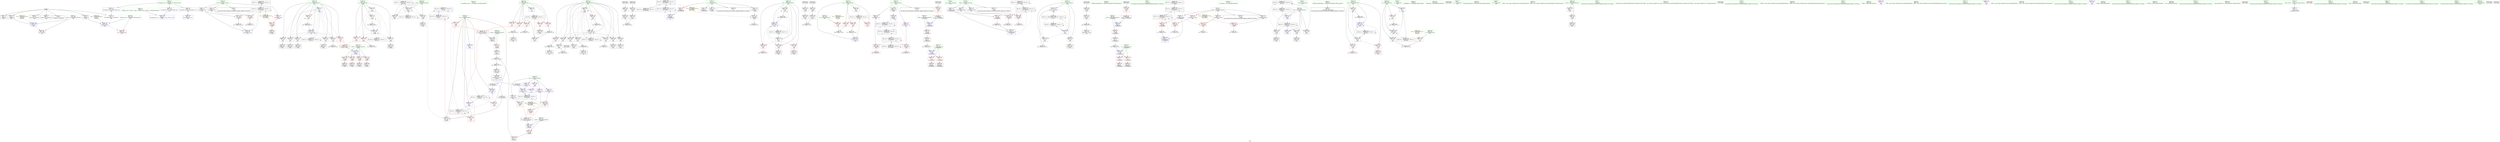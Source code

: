digraph "SVFG" {
	label="SVFG";

	Node0x55c5d9930f50 [shape=record,color=grey,label="{NodeID: 0\nNullPtr}"];
	Node0x55c5d9930f50 -> Node0x55c5d9952030[style=solid];
	Node0x55c5d9930f50 -> Node0x55c5d9952130[style=solid];
	Node0x55c5d9930f50 -> Node0x55c5d9952200[style=solid];
	Node0x55c5d9930f50 -> Node0x55c5d99522d0[style=solid];
	Node0x55c5d9930f50 -> Node0x55c5d99523a0[style=solid];
	Node0x55c5d9930f50 -> Node0x55c5d9952470[style=solid];
	Node0x55c5d9930f50 -> Node0x55c5d995dcc0[style=solid];
	Node0x55c5d99805c0 [shape=record,color=black,label="{NodeID: 443\nMR_22V_2 = PHI(MR_22V_3, MR_22V_1, )\npts\{100000 \}\n}"];
	Node0x55c5d99805c0 -> Node0x55c5d9984bc0[style=dashed];
	Node0x55c5d995fa30 [shape=record,color=blue,label="{NodeID: 277\n213\<--27\ni79\<--\nmain\n}"];
	Node0x55c5d995fa30 -> Node0x55c5d9954540[style=dashed];
	Node0x55c5d995fa30 -> Node0x55c5d9954610[style=dashed];
	Node0x55c5d995fa30 -> Node0x55c5d99546e0[style=dashed];
	Node0x55c5d995fa30 -> Node0x55c5d99547b0[style=dashed];
	Node0x55c5d995fa30 -> Node0x55c5d9954880[style=dashed];
	Node0x55c5d995fa30 -> Node0x55c5d9954950[style=dashed];
	Node0x55c5d995fa30 -> Node0x55c5d9954a20[style=dashed];
	Node0x55c5d995fa30 -> Node0x55c5d995fbd0[style=dashed];
	Node0x55c5d995fa30 -> Node0x55c5d997fbc0[style=dashed];
	Node0x55c5d9953770 [shape=record,color=red,label="{NodeID: 194\n342\<--203\n\<--same\nmain\n}"];
	Node0x55c5d9953770 -> Node0x55c5d9937f00[style=solid];
	Node0x55c5d9937f00 [shape=record,color=black,label="{NodeID: 111\n343\<--342\ntobool49\<--\nmain\n}"];
	Node0x55c5d9936980 [shape=record,color=green,label="{NodeID: 28\n41\<--42\n__cxx_global_var_init\<--__cxx_global_var_init_field_insensitive\n}"];
	Node0x55c5d99899d0 [shape=record,color=black,label="{NodeID: 471\nMR_16V_6 = PHI(MR_16V_3, MR_16V_2, )\npts\{28 \}\n|{<s0>4|<s1>26}}"];
	Node0x55c5d99899d0:s0 -> Node0x55c5d997bfc0[style=dashed,color=blue];
	Node0x55c5d99899d0:s1 -> Node0x55c5d9978dc0[style=dashed,color=blue];
	Node0x55c5d9959b20 [shape=record,color=grey,label="{NodeID: 388\n319 = Binary(318, 92, )\n}"];
	Node0x55c5d9959b20 -> Node0x55c5d9937bc0[style=solid];
	Node0x55c5d9954e30 [shape=record,color=red,label="{NodeID: 222\n291\<--288\n\<--call20\nmain\n}"];
	Node0x55c5d9954e30 -> Node0x55c5d9950f20[style=solid];
	Node0x55c5d99568f0 [shape=record,color=purple,label="{NodeID: 139\n150\<--17\narrayidx11\<--e\n_Z3dfsi\n}"];
	Node0x55c5d99568f0 -> Node0x55c5d9958760[style=solid];
	Node0x55c5d99512e0 [shape=record,color=green,label="{NodeID: 56\n209\<--210\ni62\<--i62_field_insensitive\nmain\n}"];
	Node0x55c5d99512e0 -> Node0x55c5d9954060[style=solid];
	Node0x55c5d99512e0 -> Node0x55c5d9954130[style=solid];
	Node0x55c5d99512e0 -> Node0x55c5d9954200[style=solid];
	Node0x55c5d99512e0 -> Node0x55c5d99542d0[style=solid];
	Node0x55c5d99512e0 -> Node0x55c5d995f620[style=solid];
	Node0x55c5d99512e0 -> Node0x55c5d995f7c0[style=solid];
	Node0x55c5d99ad850 [shape=record,color=black,label="{NodeID: 582\n321 = PHI()\n}"];
	Node0x55c5d99ad850 -> Node0x55c5d99550a0[style=solid];
	Node0x55c5d998e240 [shape=record,color=yellow,style=double,label="{NodeID: 499\n37V_1 = ENCHI(MR_37V_0)\npts\{188 \}\nFun[main]}"];
	Node0x55c5d998e240 -> Node0x55c5d9958aa0[style=dashed];
	Node0x55c5d995e440 [shape=record,color=blue,label="{NodeID: 250\n119\<--92\narrayidx\<--\n_Z3dfsi\n}"];
	Node0x55c5d995e440 -> Node0x55c5d997c9c0[style=dashed];
	Node0x55c5d995e440 -> Node0x55c5d998a3d0[style=dashed];
	Node0x55c5d9958010 [shape=record,color=red,label="{NodeID: 167\n133\<--112\n\<--u.addr\n_Z3dfsi\n}"];
	Node0x55c5d9958010 -> Node0x55c5d9953290[style=solid];
	Node0x55c5d9952c10 [shape=record,color=black,label="{NodeID: 84\n84\<--83\nconv1\<--\n_Z7addEdgecc\n}"];
	Node0x55c5d9952c10 -> Node0x55c5d9964d50[style=solid];
	Node0x55c5d9936fa0 [shape=record,color=green,label="{NodeID: 1\n7\<--1\n__dso_handle\<--dummyObj\nGlob }"];
	Node0x55c5d9980ac0 [shape=record,color=black,label="{NodeID: 444\nMR_10V_2 = PHI(MR_10V_3, MR_10V_1, )\npts\{130000 \}\n}"];
	Node0x55c5d9980ac0 -> Node0x55c5d99554b0[style=dashed];
	Node0x55c5d9980ac0 -> Node0x55c5d995d5e0[style=dashed];
	Node0x55c5d9980ac0 -> Node0x55c5d9980ac0[style=dashed];
	Node0x55c5d9980ac0 -> Node0x55c5d998b7d0[style=dashed];
	Node0x55c5d995fb00 [shape=record,color=blue,label="{NodeID: 278\n211\<--421\nncc\<--inc99\nmain\n}"];
	Node0x55c5d995fb00 -> Node0x55c5d9986ec0[style=dashed];
	Node0x55c5d9953840 [shape=record,color=red,label="{NodeID: 195\n279\<--205\n\<--i13\nmain\n}"];
	Node0x55c5d9953840 -> Node0x55c5d9950d80[style=solid];
	Node0x55c5d9937fd0 [shape=record,color=black,label="{NodeID: 112\n347\<--346\nconv53\<--\nmain\n}"];
	Node0x55c5d9937fd0 -> Node0x55c5d9959ca0[style=solid];
	Node0x55c5d9936a50 [shape=record,color=green,label="{NodeID: 29\n45\<--46\n_ZNSt8ios_base4InitC1Ev\<--_ZNSt8ios_base4InitC1Ev_field_insensitive\n}"];
	Node0x55c5d9989ed0 [shape=record,color=black,label="{NodeID: 472\nMR_20V_5 = PHI(MR_20V_3, MR_20V_1, )\npts\{115 \}\n}"];
	Node0x55c5d9959ca0 [shape=record,color=grey,label="{NodeID: 389\n348 = Binary(347, 81, )\n}"];
	Node0x55c5d9959ca0 -> Node0x55c5d99380a0[style=solid];
	Node0x55c5d9954f00 [shape=record,color=red,label="{NodeID: 223\n295\<--293\n\<--call23\nmain\n}"];
	Node0x55c5d9954f00 -> Node0x55c5d9950ff0[style=solid];
	Node0x55c5d99569c0 [shape=record,color=purple,label="{NodeID: 140\n119\<--20\narrayidx\<--vis\n_Z3dfsi\n}"];
	Node0x55c5d99569c0 -> Node0x55c5d995e440[style=solid];
	Node0x55c5d99513b0 [shape=record,color=green,label="{NodeID: 57\n211\<--212\nncc\<--ncc_field_insensitive\nmain\n}"];
	Node0x55c5d99513b0 -> Node0x55c5d99543a0[style=solid];
	Node0x55c5d99513b0 -> Node0x55c5d9954470[style=solid];
	Node0x55c5d99513b0 -> Node0x55c5d995f960[style=solid];
	Node0x55c5d99513b0 -> Node0x55c5d995fb00[style=solid];
	Node0x55c5d99ad9b0 [shape=record,color=black,label="{NodeID: 583\n329 = PHI()\n}"];
	Node0x55c5d99ad9b0 -> Node0x55c5d9955170[style=solid];
	Node0x55c5d995e510 [shape=record,color=blue,label="{NodeID: 251\n26\<--129\nans\<--call\n_Z3dfsi\n}"];
	Node0x55c5d995e510 -> Node0x55c5d997bfc0[style=dashed];
	Node0x55c5d995e510 -> Node0x55c5d99899d0[style=dashed];
	Node0x55c5d99580e0 [shape=record,color=red,label="{NodeID: 168\n145\<--112\n\<--u.addr\n_Z3dfsi\n}"];
	Node0x55c5d99580e0 -> Node0x55c5d9953360[style=solid];
	Node0x55c5d9952ce0 [shape=record,color=black,label="{NodeID: 85\n88\<--87\nidxprom\<--\n_Z7addEdgecc\n}"];
	Node0x55c5d9930180 [shape=record,color=green,label="{NodeID: 2\n27\<--1\n\<--dummyObj\nCan only get source location for instruction, argument, global var or function.}"];
	Node0x55c5d9980fc0 [shape=record,color=black,label="{NodeID: 445\nMR_12V_2 = PHI(MR_12V_3, MR_12V_1, )\npts\{160000 \}\n}"];
	Node0x55c5d9980fc0 -> Node0x55c5d99855c0[style=dashed];
	Node0x55c5d995fbd0 [shape=record,color=blue,label="{NodeID: 279\n213\<--429\ni79\<--inc103\nmain\n}"];
	Node0x55c5d995fbd0 -> Node0x55c5d9954540[style=dashed];
	Node0x55c5d995fbd0 -> Node0x55c5d9954610[style=dashed];
	Node0x55c5d995fbd0 -> Node0x55c5d99546e0[style=dashed];
	Node0x55c5d995fbd0 -> Node0x55c5d99547b0[style=dashed];
	Node0x55c5d995fbd0 -> Node0x55c5d9954880[style=dashed];
	Node0x55c5d995fbd0 -> Node0x55c5d9954950[style=dashed];
	Node0x55c5d995fbd0 -> Node0x55c5d9954a20[style=dashed];
	Node0x55c5d995fbd0 -> Node0x55c5d995fbd0[style=dashed];
	Node0x55c5d995fbd0 -> Node0x55c5d997fbc0[style=dashed];
	Node0x55c5d9953910 [shape=record,color=red,label="{NodeID: 196\n286\<--205\n\<--i13\nmain\n}"];
	Node0x55c5d9953910 -> Node0x55c5d9950e50[style=solid];
	Node0x55c5d99380a0 [shape=record,color=black,label="{NodeID: 113\n349\<--348\nidxprom55\<--sub54\nmain\n}"];
	Node0x55c5d9936b20 [shape=record,color=green,label="{NodeID: 30\n51\<--52\n__cxa_atexit\<--__cxa_atexit_field_insensitive\n}"];
	Node0x55c5d998a3d0 [shape=record,color=black,label="{NodeID: 473\nMR_26V_6 = PHI(MR_26V_3, MR_26V_2, )\npts\{220000 \}\n|{<s0>4|<s1>26}}"];
	Node0x55c5d998a3d0:s0 -> Node0x55c5d997c9c0[style=dashed,color=blue];
	Node0x55c5d998a3d0:s1 -> Node0x55c5d9979cc0[style=dashed,color=blue];
	Node0x55c5d9959e20 [shape=record,color=grey,label="{NodeID: 390\n352 = Binary(351, 92, )\n}"];
	Node0x55c5d9959e20 -> Node0x55c5d995f3b0[style=solid];
	Node0x55c5d9954fd0 [shape=record,color=red,label="{NodeID: 224\n316\<--315\n\<--call28\nmain\n}"];
	Node0x55c5d9954fd0 -> Node0x55c5d9937af0[style=solid];
	Node0x55c5d9956a90 [shape=record,color=purple,label="{NodeID: 141\n398\<--20\narrayidx84\<--vis\nmain\n}"];
	Node0x55c5d9956a90 -> Node0x55c5d995d510[style=solid];
	Node0x55c5d9951480 [shape=record,color=green,label="{NodeID: 58\n213\<--214\ni79\<--i79_field_insensitive\nmain\n}"];
	Node0x55c5d9951480 -> Node0x55c5d9954540[style=solid];
	Node0x55c5d9951480 -> Node0x55c5d9954610[style=solid];
	Node0x55c5d9951480 -> Node0x55c5d99546e0[style=solid];
	Node0x55c5d9951480 -> Node0x55c5d99547b0[style=solid];
	Node0x55c5d9951480 -> Node0x55c5d9954880[style=solid];
	Node0x55c5d9951480 -> Node0x55c5d9954950[style=solid];
	Node0x55c5d9951480 -> Node0x55c5d9954a20[style=solid];
	Node0x55c5d9951480 -> Node0x55c5d995fa30[style=solid];
	Node0x55c5d9951480 -> Node0x55c5d995fbd0[style=solid];
	Node0x55c5d99adab0 [shape=record,color=black,label="{NodeID: 584\n333 = PHI()\n}"];
	Node0x55c5d99adab0 -> Node0x55c5d9955240[style=solid];
	Node0x55c5d9978cd0 [shape=record,color=black,label="{NodeID: 418\nMR_55V_9 = PHI(MR_55V_10, MR_55V_8, )\npts\{208 \}\n}"];
	Node0x55c5d9978cd0 -> Node0x55c5d9953f90[style=dashed];
	Node0x55c5d9978cd0 -> Node0x55c5d995fe40[style=dashed];
	Node0x55c5d9978cd0 -> Node0x55c5d9978cd0[style=dashed];
	Node0x55c5d9978cd0 -> Node0x55c5d997ecc0[style=dashed];
	Node0x55c5d995e5e0 [shape=record,color=blue,label="{NodeID: 252\n114\<--27\nv\<--\n_Z3dfsi\n}"];
	Node0x55c5d995e5e0 -> Node0x55c5d99581b0[style=dashed];
	Node0x55c5d995e5e0 -> Node0x55c5d9958280[style=dashed];
	Node0x55c5d995e5e0 -> Node0x55c5d9958350[style=dashed];
	Node0x55c5d995e5e0 -> Node0x55c5d9958420[style=dashed];
	Node0x55c5d995e5e0 -> Node0x55c5d995e6b0[style=dashed];
	Node0x55c5d995e5e0 -> Node0x55c5d9989ed0[style=dashed];
	Node0x55c5d99581b0 [shape=record,color=red,label="{NodeID: 169\n141\<--114\n\<--v\n_Z3dfsi\n}"];
	Node0x55c5d99581b0 -> Node0x55c5d995a720[style=solid];
	Node0x55c5d9952db0 [shape=record,color=black,label="{NodeID: 86\n95\<--94\nidxprom3\<--\n_Z7addEdgecc\n}"];
	Node0x55c5d9938f40 [shape=record,color=green,label="{NodeID: 3\n29\<--1\n_ZSt3cin\<--dummyObj\nGlob }"];
	Node0x55c5d99814c0 [shape=record,color=black,label="{NodeID: 446\nMR_14V_2 = PHI(MR_14V_3, MR_14V_1, )\npts\{190000 \}\n}"];
	Node0x55c5d99814c0 -> Node0x55c5d9985ac0[style=dashed];
	Node0x55c5d995fca0 [shape=record,color=blue,label="{NodeID: 280\n26\<--437\nans\<--call107\nmain\n}"];
	Node0x55c5d995fca0 -> Node0x55c5d9957720[style=dashed];
	Node0x55c5d995fca0 -> Node0x55c5d997d3c0[style=dashed];
	Node0x55c5d99539e0 [shape=record,color=red,label="{NodeID: 197\n310\<--205\n\<--i13\nmain\n}"];
	Node0x55c5d99539e0 -> Node0x55c5d995a420[style=solid];
	Node0x55c5d9938170 [shape=record,color=black,label="{NodeID: 114\n368\<--367\nidxprom66\<--\nmain\n}"];
	Node0x55c5d9936bf0 [shape=record,color=green,label="{NodeID: 31\n50\<--56\n_ZNSt8ios_base4InitD1Ev\<--_ZNSt8ios_base4InitD1Ev_field_insensitive\n}"];
	Node0x55c5d9936bf0 -> Node0x55c5d9952a40[style=solid];
	Node0x55c5d9959fa0 [shape=record,color=grey,label="{NodeID: 391\n421 = Binary(420, 92, )\n}"];
	Node0x55c5d9959fa0 -> Node0x55c5d995fb00[style=solid];
	Node0x55c5d99550a0 [shape=record,color=red,label="{NodeID: 225\n322\<--321\n\<--call33\nmain\n}"];
	Node0x55c5d99550a0 -> Node0x55c5d9937c90[style=solid];
	Node0x55c5d9956b60 [shape=record,color=purple,label="{NodeID: 142\n446\<--20\narrayidx113\<--vis\nmain\n}"];
	Node0x55c5d9956b60 -> Node0x55c5d995d920[style=solid];
	Node0x55c5d9951550 [shape=record,color=green,label="{NodeID: 59\n215\<--216\ni108\<--i108_field_insensitive\nmain\n}"];
	Node0x55c5d9951550 -> Node0x55c5d9954af0[style=solid];
	Node0x55c5d9951550 -> Node0x55c5d9954bc0[style=solid];
	Node0x55c5d9951550 -> Node0x55c5d9954c90[style=solid];
	Node0x55c5d9951550 -> Node0x55c5d995fd70[style=solid];
	Node0x55c5d9951550 -> Node0x55c5d995ff10[style=solid];
	Node0x55c5d99adbb0 [shape=record,color=black,label="{NodeID: 585\n129 = PHI(164, )\n}"];
	Node0x55c5d99adbb0 -> Node0x55c5d995e510[style=solid];
	Node0x55c5d998e4e0 [shape=record,color=yellow,style=double,label="{NodeID: 502\n43V_1 = ENCHI(MR_43V_0)\npts\{194 \}\nFun[main]}"];
	Node0x55c5d998e4e0 -> Node0x55c5d99591f0[style=dashed];
	Node0x55c5d9978dc0 [shape=record,color=black,label="{NodeID: 419\nMR_16V_5 = PHI(MR_16V_6, MR_16V_4, )\npts\{28 \}\n|{|<s3>26|<s4>26}}"];
	Node0x55c5d9978dc0 -> Node0x55c5d9957650[style=dashed];
	Node0x55c5d9978dc0 -> Node0x55c5d995fca0[style=dashed];
	Node0x55c5d9978dc0 -> Node0x55c5d9978dc0[style=dashed];
	Node0x55c5d9978dc0:s3 -> Node0x55c5d9957580[style=dashed,color=red];
	Node0x55c5d9978dc0:s4 -> Node0x55c5d995e510[style=dashed,color=red];
	Node0x55c5d995e6b0 [shape=record,color=blue,label="{NodeID: 253\n114\<--159\nv\<--inc\n_Z3dfsi\n}"];
	Node0x55c5d995e6b0 -> Node0x55c5d99581b0[style=dashed];
	Node0x55c5d995e6b0 -> Node0x55c5d9958280[style=dashed];
	Node0x55c5d995e6b0 -> Node0x55c5d9958350[style=dashed];
	Node0x55c5d995e6b0 -> Node0x55c5d9958420[style=dashed];
	Node0x55c5d995e6b0 -> Node0x55c5d995e6b0[style=dashed];
	Node0x55c5d995e6b0 -> Node0x55c5d9989ed0[style=dashed];
	Node0x55c5d9958280 [shape=record,color=red,label="{NodeID: 170\n148\<--114\n\<--v\n_Z3dfsi\n}"];
	Node0x55c5d9958280 -> Node0x55c5d9953430[style=solid];
	Node0x55c5d9952e80 [shape=record,color=black,label="{NodeID: 87\n101\<--100\nidxprom6\<--\n_Z7addEdgecc\n}"];
	Node0x55c5d9937090 [shape=record,color=green,label="{NodeID: 4\n30\<--1\n.str\<--dummyObj\nGlob }"];
	Node0x55c5d99819c0 [shape=record,color=black,label="{NodeID: 447\nMR_26V_2 = PHI(MR_26V_3, MR_26V_1, )\npts\{220000 \}\n}"];
	Node0x55c5d99819c0 -> Node0x55c5d9979cc0[style=dashed];
	Node0x55c5d99819c0 -> Node0x55c5d99819c0[style=dashed];
	Node0x55c5d995fd70 [shape=record,color=blue,label="{NodeID: 281\n215\<--27\ni108\<--\nmain\n}"];
	Node0x55c5d995fd70 -> Node0x55c5d9954af0[style=dashed];
	Node0x55c5d995fd70 -> Node0x55c5d9954bc0[style=dashed];
	Node0x55c5d995fd70 -> Node0x55c5d9954c90[style=dashed];
	Node0x55c5d995fd70 -> Node0x55c5d995ff10[style=dashed];
	Node0x55c5d995fd70 -> Node0x55c5d99800c0[style=dashed];
	Node0x55c5d9953ab0 [shape=record,color=red,label="{NodeID: 198\n313\<--205\n\<--i13\nmain\n}"];
	Node0x55c5d9953ab0 -> Node0x55c5d99510c0[style=solid];
	Node0x55c5d99555f0 [shape=record,color=black,label="{NodeID: 115\n374\<--373\nidxprom69\<--\nmain\n}"];
	Node0x55c5d9936cc0 [shape=record,color=green,label="{NodeID: 32\n63\<--64\n_Z7addEdgecc\<--_Z7addEdgecc_field_insensitive\n}"];
	Node0x55c5d995a120 [shape=record,color=grey,label="{NodeID: 392\n159 = Binary(158, 92, )\n}"];
	Node0x55c5d995a120 -> Node0x55c5d995e6b0[style=solid];
	Node0x55c5d9955170 [shape=record,color=red,label="{NodeID: 226\n330\<--329\n\<--call40\nmain\n|{<s0>23}}"];
	Node0x55c5d9955170:s0 -> Node0x55c5d99ae890[style=solid,color=red];
	Node0x55c5d9956c30 [shape=record,color=purple,label="{NodeID: 143\n127\<--23\narrayidx4\<--fact\n_Z3dfsi\n}"];
	Node0x55c5d9956c30 -> Node0x55c5d99585c0[style=solid];
	Node0x55c5d9951620 [shape=record,color=green,label="{NodeID: 60\n219\<--220\n_ZNSirsERi\<--_ZNSirsERi_field_insensitive\n}"];
	Node0x55c5d99add40 [shape=record,color=black,label="{NodeID: 586\n262 = PHI()\n}"];
	Node0x55c5d995e780 [shape=record,color=blue,label="{NodeID: 254\n167\<--165\na.addr\<--a\n_Z3MULii\n}"];
	Node0x55c5d995e780 -> Node0x55c5d9958830[style=dashed];
	Node0x55c5d9958350 [shape=record,color=red,label="{NodeID: 171\n154\<--114\n\<--v\n_Z3dfsi\n|{<s0>4}}"];
	Node0x55c5d9958350:s0 -> Node0x55c5d99aec00[style=solid,color=red];
	Node0x55c5d9952f50 [shape=record,color=black,label="{NodeID: 88\n104\<--103\nidxprom8\<--\n_Z7addEdgecc\n}"];
	Node0x55c5d992fd10 [shape=record,color=green,label="{NodeID: 5\n32\<--1\n.str.1\<--dummyObj\nGlob }"];
	Node0x55c5d995fe40 [shape=record,color=blue,label="{NodeID: 282\n207\<--276\nnosol\<--\nmain\n}"];
	Node0x55c5d995fe40 -> Node0x55c5d9978cd0[style=dashed];
	Node0x55c5d9953b80 [shape=record,color=red,label="{NodeID: 199\n318\<--205\n\<--i13\nmain\n}"];
	Node0x55c5d9953b80 -> Node0x55c5d9959b20[style=solid];
	Node0x55c5d9955680 [shape=record,color=black,label="{NodeID: 116\n387\<--386\ntobool77\<--\nmain\n}"];
	Node0x55c5d9936d90 [shape=record,color=green,label="{NodeID: 33\n68\<--69\na.addr\<--a.addr_field_insensitive\n_Z7addEdgecc\n}"];
	Node0x55c5d9936d90 -> Node0x55c5d99577f0[style=solid];
	Node0x55c5d9936d90 -> Node0x55c5d995ddc0[style=solid];
	Node0x55c5d995a2a0 [shape=record,color=grey,label="{NodeID: 393\n249 = cmp(247, 248, )\n}"];
	Node0x55c5d9955240 [shape=record,color=red,label="{NodeID: 227\n334\<--333\n\<--call43\nmain\n|{<s0>23}}"];
	Node0x55c5d9955240:s0 -> Node0x55c5d99aeac0[style=solid,color=red];
	Node0x55c5d9956d00 [shape=record,color=purple,label="{NodeID: 144\n221\<--23\n\<--fact\nmain\n}"];
	Node0x55c5d9956d00 -> Node0x55c5d995e9f0[style=solid];
	Node0x55c5d99516f0 [shape=record,color=green,label="{NodeID: 61\n255\<--256\nllvm.memset.p0i8.i64\<--llvm.memset.p0i8.i64_field_insensitive\n}"];
	Node0x55c5d99ade10 [shape=record,color=black,label="{NodeID: 587\n235 = PHI(164, )\n}"];
	Node0x55c5d99ade10 -> Node0x55c5d995eb90[style=solid];
	Node0x55c5d998e6a0 [shape=record,color=yellow,style=double,label="{NodeID: 504\n47V_1 = ENCHI(MR_47V_0)\npts\{200 \}\nFun[main]}"];
	Node0x55c5d998e6a0 -> Node0x55c5d995f140[style=dashed];
	Node0x55c5d995e850 [shape=record,color=blue,label="{NodeID: 255\n169\<--166\nb.addr\<--b\n_Z3MULii\n}"];
	Node0x55c5d995e850 -> Node0x55c5d9958900[style=dashed];
	Node0x55c5d9958420 [shape=record,color=red,label="{NodeID: 172\n158\<--114\n\<--v\n_Z3dfsi\n}"];
	Node0x55c5d9958420 -> Node0x55c5d995a120[style=solid];
	Node0x55c5d9953020 [shape=record,color=black,label="{NodeID: 89\n118\<--117\nidxprom\<--\n_Z3dfsi\n}"];
	Node0x55c5d992fda0 [shape=record,color=green,label="{NodeID: 6\n34\<--1\n.str.2\<--dummyObj\nGlob }"];
	Node0x55c5d995ff10 [shape=record,color=blue,label="{NodeID: 283\n215\<--454\ni108\<--inc118\nmain\n}"];
	Node0x55c5d995ff10 -> Node0x55c5d9954af0[style=dashed];
	Node0x55c5d995ff10 -> Node0x55c5d9954bc0[style=dashed];
	Node0x55c5d995ff10 -> Node0x55c5d9954c90[style=dashed];
	Node0x55c5d995ff10 -> Node0x55c5d995ff10[style=dashed];
	Node0x55c5d995ff10 -> Node0x55c5d99800c0[style=dashed];
	Node0x55c5d9953c50 [shape=record,color=red,label="{NodeID: 200\n326\<--205\n\<--i13\nmain\n}"];
	Node0x55c5d9953c50 -> Node0x55c5d99651d0[style=solid];
	Node0x55c5d9955710 [shape=record,color=black,label="{NodeID: 117\n397\<--396\nidxprom83\<--\nmain\n}"];
	Node0x55c5d9935830 [shape=record,color=green,label="{NodeID: 34\n70\<--71\nb.addr\<--b.addr_field_insensitive\n_Z7addEdgecc\n}"];
	Node0x55c5d9935830 -> Node0x55c5d99578c0[style=solid];
	Node0x55c5d9935830 -> Node0x55c5d995de90[style=solid];
	Node0x55c5d998b7d0 [shape=record,color=black,label="{NodeID: 477\nMR_10V_4 = PHI(MR_10V_6, MR_10V_3, )\npts\{130000 \}\n|{|<s4>23|<s5>23}}"];
	Node0x55c5d998b7d0 -> Node0x55c5d99554b0[style=dashed];
	Node0x55c5d998b7d0 -> Node0x55c5d995d5e0[style=dashed];
	Node0x55c5d998b7d0 -> Node0x55c5d9980ac0[style=dashed];
	Node0x55c5d998b7d0 -> Node0x55c5d998b7d0[style=dashed];
	Node0x55c5d998b7d0:s4 -> Node0x55c5d9957da0[style=dashed,color=red];
	Node0x55c5d998b7d0:s5 -> Node0x55c5d995e1d0[style=dashed,color=red];
	Node0x55c5d995a420 [shape=record,color=grey,label="{NodeID: 394\n311 = cmp(310, 27, )\n}"];
	Node0x55c5d9955310 [shape=record,color=red,label="{NodeID: 228\n346\<--345\n\<--call52\nmain\n}"];
	Node0x55c5d9955310 -> Node0x55c5d9937fd0[style=solid];
	Node0x55c5d9956dd0 [shape=record,color=purple,label="{NodeID: 145\n233\<--23\narrayidx\<--fact\nmain\n}"];
	Node0x55c5d9956dd0 -> Node0x55c5d9954d60[style=solid];
	Node0x55c5d99517c0 [shape=record,color=green,label="{NodeID: 62\n270\<--271\n_ZNSt7__cxx1112basic_stringIcSt11char_traitsIcESaIcEEC1Ev\<--_ZNSt7__cxx1112basic_stringIcSt11char_traitsIcESaIcEEC1Ev_field_insensitive\n}"];
	Node0x55c5d99adf40 [shape=record,color=black,label="{NodeID: 588\n437 = PHI(164, )\n}"];
	Node0x55c5d99adf40 -> Node0x55c5d995fca0[style=solid];
	Node0x55c5d998e780 [shape=record,color=yellow,style=double,label="{NodeID: 505\n49V_1 = ENCHI(MR_49V_0)\npts\{202 \}\nFun[main]}"];
	Node0x55c5d998e780 -> Node0x55c5d995f210[style=dashed];
	Node0x55c5d9979cc0 [shape=record,color=black,label="{NodeID: 422\nMR_26V_4 = PHI(MR_26V_5, MR_26V_2, )\npts\{220000 \}\n|{|<s4>26}}"];
	Node0x55c5d9979cc0 -> Node0x55c5d995d510[style=dashed];
	Node0x55c5d9979cc0 -> Node0x55c5d995d920[style=dashed];
	Node0x55c5d9979cc0 -> Node0x55c5d9979cc0[style=dashed];
	Node0x55c5d9979cc0 -> Node0x55c5d99819c0[style=dashed];
	Node0x55c5d9979cc0:s4 -> Node0x55c5d995e440[style=dashed,color=red];
	Node0x55c5d995e920 [shape=record,color=blue,label="{NodeID: 256\n185\<--27\nretval\<--\nmain\n}"];
	Node0x55c5d995e920 -> Node0x55c5d99589d0[style=dashed];
	Node0x55c5d99584f0 [shape=record,color=red,label="{NodeID: 173\n125\<--124\n\<--arrayidx2\n_Z3dfsi\n}"];
	Node0x55c5d99584f0 -> Node0x55c5d99531c0[style=solid];
	Node0x55c5d99530f0 [shape=record,color=black,label="{NodeID: 90\n123\<--122\nidxprom1\<--\n_Z3dfsi\n}"];
	Node0x55c5d992ff40 [shape=record,color=green,label="{NodeID: 7\n37\<--1\n\<--dummyObj\nCan only get source location for instruction, argument, global var or function.}"];
	Node0x55c5d995ffe0 [shape=record,color=blue,label="{NodeID: 284\n191\<--477\ncN\<--inc128\nmain\n}"];
	Node0x55c5d995ffe0 -> Node0x55c5d997d8c0[style=dashed];
	Node0x55c5d9953d20 [shape=record,color=red,label="{NodeID: 201\n331\<--205\n\<--i13\nmain\n}"];
	Node0x55c5d9953d20 -> Node0x55c5d9937e30[style=solid];
	Node0x55c5d99557e0 [shape=record,color=black,label="{NodeID: 118\n403\<--402\nidxprom87\<--\nmain\n}"];
	Node0x55c5d9935900 [shape=record,color=green,label="{NodeID: 35\n72\<--73\nu\<--u_field_insensitive\n_Z7addEdgecc\n}"];
	Node0x55c5d9935900 -> Node0x55c5d9957990[style=solid];
	Node0x55c5d9935900 -> Node0x55c5d9957a60[style=solid];
	Node0x55c5d9935900 -> Node0x55c5d995df60[style=solid];
	Node0x55c5d998bcd0 [shape=record,color=black,label="{NodeID: 478\nMR_12V_4 = PHI(MR_12V_6, MR_12V_3, )\npts\{160000 \}\n|{|<s2>23|<s3>23}}"];
	Node0x55c5d998bcd0 -> Node0x55c5d99855c0[style=dashed];
	Node0x55c5d998bcd0 -> Node0x55c5d998bcd0[style=dashed];
	Node0x55c5d998bcd0:s2 -> Node0x55c5d9957cd0[style=dashed,color=red];
	Node0x55c5d998bcd0:s3 -> Node0x55c5d995e100[style=dashed,color=red];
	Node0x55c5d995a5a0 [shape=record,color=grey,label="{NodeID: 395\n137 = cmp(136, 27, )\n}"];
	Node0x55c5d99553e0 [shape=record,color=red,label="{NodeID: 229\n351\<--350\n\<--arrayidx56\nmain\n}"];
	Node0x55c5d99553e0 -> Node0x55c5d9959e20[style=solid];
	Node0x55c5d9956ea0 [shape=record,color=purple,label="{NodeID: 146\n238\<--23\narrayidx3\<--fact\nmain\n}"];
	Node0x55c5d9956ea0 -> Node0x55c5d995eb90[style=solid];
	Node0x55c5d9951890 [shape=record,color=green,label="{NodeID: 63\n273\<--274\n_ZStrsIcSt11char_traitsIcESaIcEERSt13basic_istreamIT_T0_ES7_RNSt7__cxx1112basic_stringIS4_S5_T1_EE\<--_ZStrsIcSt11char_traitsIcESaIcEERSt13basic_istreamIT_T0_ES7_RNSt7__cxx1112basic_stringIS4_S5_T1_EE_field_insensitive\n}"];
	Node0x55c5d99ae080 [shape=record,color=black,label="{NodeID: 589\n272 = PHI()\n}"];
	Node0x55c5d995e9f0 [shape=record,color=blue,label="{NodeID: 257\n221\<--92\n\<--\nmain\n}"];
	Node0x55c5d995e9f0 -> Node0x55c5d99789c0[style=dashed];
	Node0x55c5d99585c0 [shape=record,color=red,label="{NodeID: 174\n128\<--127\n\<--arrayidx4\n_Z3dfsi\n|{<s0>3}}"];
	Node0x55c5d99585c0:s0 -> Node0x55c5d99af060[style=solid,color=red];
	Node0x55c5d99531c0 [shape=record,color=black,label="{NodeID: 91\n126\<--125\nidxprom3\<--\n_Z3dfsi\n}"];
	Node0x55c5d992ffd0 [shape=record,color=green,label="{NodeID: 8\n81\<--1\n\<--dummyObj\nCan only get source location for instruction, argument, global var or function.}"];
	Node0x55c5d9953df0 [shape=record,color=red,label="{NodeID: 202\n338\<--205\n\<--i13\nmain\n}"];
	Node0x55c5d9953df0 -> Node0x55c5d9965050[style=solid];
	Node0x55c5d99558b0 [shape=record,color=black,label="{NodeID: 119\n409\<--408\nidxprom91\<--\nmain\n}"];
	Node0x55c5d99359d0 [shape=record,color=green,label="{NodeID: 36\n74\<--75\nv\<--v_field_insensitive\n_Z7addEdgecc\n}"];
	Node0x55c5d99359d0 -> Node0x55c5d9957b30[style=solid];
	Node0x55c5d99359d0 -> Node0x55c5d9957c00[style=solid];
	Node0x55c5d99359d0 -> Node0x55c5d995e030[style=solid];
	Node0x55c5d998c1d0 [shape=record,color=black,label="{NodeID: 479\nMR_14V_4 = PHI(MR_14V_6, MR_14V_3, )\npts\{190000 \}\n|{|<s2>23}}"];
	Node0x55c5d998c1d0 -> Node0x55c5d9985ac0[style=dashed];
	Node0x55c5d998c1d0 -> Node0x55c5d998c1d0[style=dashed];
	Node0x55c5d998c1d0:s2 -> Node0x55c5d995e2a0[style=dashed,color=red];
	Node0x55c5d995a720 [shape=record,color=grey,label="{NodeID: 396\n142 = cmp(141, 143, )\n}"];
	Node0x55c5d99554b0 [shape=record,color=red,label="{NodeID: 230\n370\<--369\n\<--arrayidx67\nmain\n}"];
	Node0x55c5d99554b0 -> Node0x55c5d995ad20[style=solid];
	Node0x55c5d9956f70 [shape=record,color=purple,label="{NodeID: 147\n435\<--23\narrayidx106\<--fact\nmain\n}"];
	Node0x55c5d9956f70 -> Node0x55c5d995d850[style=solid];
	Node0x55c5d9951960 [shape=record,color=green,label="{NodeID: 64\n282\<--283\n_ZNKSt7__cxx1112basic_stringIcSt11char_traitsIcESaIcEE4sizeEv\<--_ZNKSt7__cxx1112basic_stringIcSt11char_traitsIcESaIcEE4sizeEv_field_insensitive\n}"];
	Node0x55c5d99ae150 [shape=record,color=black,label="{NodeID: 590\n281 = PHI()\n}"];
	Node0x55c5d99ae150 -> Node0x55c5d995aea0[style=solid];
	Node0x55c5d995eac0 [shape=record,color=blue,label="{NodeID: 258\n189\<--92\ni\<--\nmain\n}"];
	Node0x55c5d995eac0 -> Node0x55c5d99784c0[style=dashed];
	Node0x55c5d9958690 [shape=record,color=red,label="{NodeID: 175\n136\<--135\n\<--arrayidx6\n_Z3dfsi\n}"];
	Node0x55c5d9958690 -> Node0x55c5d995a5a0[style=solid];
	Node0x55c5d9953290 [shape=record,color=black,label="{NodeID: 92\n134\<--133\nidxprom5\<--\n_Z3dfsi\n}"];
	Node0x55c5d9935510 [shape=record,color=green,label="{NodeID: 9\n92\<--1\n\<--dummyObj\nCan only get source location for instruction, argument, global var or function.}"];
	Node0x55c5d9953ec0 [shape=record,color=red,label="{NodeID: 203\n386\<--207\n\<--nosol\nmain\n}"];
	Node0x55c5d9953ec0 -> Node0x55c5d9955680[style=solid];
	Node0x55c5d9955980 [shape=record,color=black,label="{NodeID: 120\n415\<--414\nidxprom95\<--\nmain\n}"];
	Node0x55c5d9935aa0 [shape=record,color=green,label="{NodeID: 37\n108\<--109\n_Z3dfsi\<--_Z3dfsi_field_insensitive\n}"];
	Node0x55c5d995a8a0 [shape=record,color=grey,label="{NodeID: 397\n406 = cmp(405, 27, )\n}"];
	Node0x55c5d995d480 [shape=record,color=red,label="{NodeID: 231\n376\<--375\n\<--arrayidx70\nmain\n}"];
	Node0x55c5d995d480 -> Node0x55c5d9969be0[style=solid];
	Node0x55c5d9957040 [shape=record,color=purple,label="{NodeID: 148\n459\<--30\n\<--.str\nmain\n}"];
	Node0x55c5d9951a30 [shape=record,color=green,label="{NodeID: 65\n289\<--290\n_ZNSt7__cxx1112basic_stringIcSt11char_traitsIcESaIcEEixEm\<--_ZNSt7__cxx1112basic_stringIcSt11char_traitsIcESaIcEEixEm_field_insensitive\n}"];
	Node0x55c5d99ae220 [shape=record,color=black,label="{NodeID: 591\n288 = PHI()\n}"];
	Node0x55c5d99ae220 -> Node0x55c5d9954e30[style=solid];
	Node0x55c5d995eb90 [shape=record,color=blue,label="{NodeID: 259\n238\<--235\narrayidx3\<--call1\nmain\n}"];
	Node0x55c5d995eb90 -> Node0x55c5d99789c0[style=dashed];
	Node0x55c5d9958760 [shape=record,color=red,label="{NodeID: 176\n151\<--150\n\<--arrayidx11\n_Z3dfsi\n}"];
	Node0x55c5d9958760 -> Node0x55c5d996a360[style=solid];
	Node0x55c5d9953360 [shape=record,color=black,label="{NodeID: 93\n146\<--145\nidxprom8\<--\n_Z3dfsi\n}"];
	Node0x55c5d99355a0 [shape=record,color=green,label="{NodeID: 10\n143\<--1\n\<--dummyObj\nCan only get source location for instruction, argument, global var or function.}"];
	Node0x55c5d9953f90 [shape=record,color=red,label="{NodeID: 204\n463\<--207\n\<--nosol\nmain\n}"];
	Node0x55c5d9953f90 -> Node0x55c5d9955bf0[style=solid];
	Node0x55c5d9955a50 [shape=record,color=black,label="{NodeID: 121\n434\<--433\nidxprom105\<--\nmain\n}"];
	Node0x55c5d9935b70 [shape=record,color=green,label="{NodeID: 38\n112\<--113\nu.addr\<--u.addr_field_insensitive\n_Z3dfsi\n}"];
	Node0x55c5d9935b70 -> Node0x55c5d9957e70[style=solid];
	Node0x55c5d9935b70 -> Node0x55c5d9957f40[style=solid];
	Node0x55c5d9935b70 -> Node0x55c5d9958010[style=solid];
	Node0x55c5d9935b70 -> Node0x55c5d99580e0[style=solid];
	Node0x55c5d9935b70 -> Node0x55c5d995e370[style=solid];
	Node0x55c5d995aa20 [shape=record,color=grey,label="{NodeID: 398\n400 = cmp(399, 27, )\n}"];
	Node0x55c5d995d510 [shape=record,color=red,label="{NodeID: 232\n399\<--398\n\<--arrayidx84\nmain\n}"];
	Node0x55c5d995d510 -> Node0x55c5d995aa20[style=solid];
	Node0x55c5d9957110 [shape=record,color=purple,label="{NodeID: 149\n466\<--32\n\<--.str.1\nmain\n}"];
	Node0x55c5d9951b30 [shape=record,color=green,label="{NodeID: 66\n307\<--308\n_ZNSt7__cxx1112basic_stringIcSt11char_traitsIcESaIcEED1Ev\<--_ZNSt7__cxx1112basic_stringIcSt11char_traitsIcESaIcEED1Ev_field_insensitive\n}"];
	Node0x55c5d99ae2f0 [shape=record,color=black,label="{NodeID: 592\n293 = PHI()\n}"];
	Node0x55c5d99ae2f0 -> Node0x55c5d9954f00[style=solid];
	Node0x55c5d995ec60 [shape=record,color=blue,label="{NodeID: 260\n189\<--242\ni\<--inc\nmain\n}"];
	Node0x55c5d995ec60 -> Node0x55c5d99784c0[style=dashed];
	Node0x55c5d9958830 [shape=record,color=red,label="{NodeID: 177\n173\<--167\n\<--a.addr\n_Z3MULii\n}"];
	Node0x55c5d9958830 -> Node0x55c5d9953500[style=solid];
	Node0x55c5d9953430 [shape=record,color=black,label="{NodeID: 94\n149\<--148\nidxprom10\<--\n_Z3dfsi\n}"];
	Node0x55c5d9935630 [shape=record,color=green,label="{NodeID: 11\n179\<--1\n\<--dummyObj\nCan only get source location for instruction, argument, global var or function.}"];
	Node0x55c5d9954060 [shape=record,color=red,label="{NodeID: 205\n364\<--209\n\<--i62\nmain\n}"];
	Node0x55c5d9954060 -> Node0x55c5d995aba0[style=solid];
	Node0x55c5d9955b20 [shape=record,color=black,label="{NodeID: 122\n445\<--444\nidxprom112\<--\nmain\n}"];
	Node0x55c5d9935c40 [shape=record,color=green,label="{NodeID: 39\n114\<--115\nv\<--v_field_insensitive\n_Z3dfsi\n}"];
	Node0x55c5d9935c40 -> Node0x55c5d99581b0[style=solid];
	Node0x55c5d9935c40 -> Node0x55c5d9958280[style=solid];
	Node0x55c5d9935c40 -> Node0x55c5d9958350[style=solid];
	Node0x55c5d9935c40 -> Node0x55c5d9958420[style=solid];
	Node0x55c5d9935c40 -> Node0x55c5d995e5e0[style=solid];
	Node0x55c5d9935c40 -> Node0x55c5d995e6b0[style=solid];
	Node0x55c5d995aba0 [shape=record,color=grey,label="{NodeID: 399\n365 = cmp(364, 143, )\n}"];
	Node0x55c5d995d5e0 [shape=record,color=red,label="{NodeID: 233\n405\<--404\n\<--arrayidx88\nmain\n}"];
	Node0x55c5d995d5e0 -> Node0x55c5d995a8a0[style=solid];
	Node0x55c5d99571e0 [shape=record,color=purple,label="{NodeID: 150\n472\<--34\n\<--.str.2\nmain\n}"];
	Node0x55c5d9951c30 [shape=record,color=green,label="{NodeID: 67\n461\<--462\nprintf\<--printf_field_insensitive\n}"];
	Node0x55c5d99ae3f0 [shape=record,color=black,label="{NodeID: 593\n315 = PHI()\n}"];
	Node0x55c5d99ae3f0 -> Node0x55c5d9954fd0[style=solid];
	Node0x55c5d995ed30 [shape=record,color=blue,label="{NodeID: 261\n191\<--92\ncN\<--\nmain\n}"];
	Node0x55c5d995ed30 -> Node0x55c5d997d8c0[style=dashed];
	Node0x55c5d9958900 [shape=record,color=red,label="{NodeID: 178\n175\<--169\n\<--b.addr\n_Z3MULii\n}"];
	Node0x55c5d9958900 -> Node0x55c5d9950970[style=solid];
	Node0x55c5d9953500 [shape=record,color=black,label="{NodeID: 95\n174\<--173\nconv\<--\n_Z3MULii\n}"];
	Node0x55c5d9953500 -> Node0x55c5d99596a0[style=solid];
	Node0x55c5d9935700 [shape=record,color=green,label="{NodeID: 12\n227\<--1\n\<--dummyObj\nCan only get source location for instruction, argument, global var or function.}"];
	Node0x55c5d9954130 [shape=record,color=red,label="{NodeID: 206\n367\<--209\n\<--i62\nmain\n}"];
	Node0x55c5d9954130 -> Node0x55c5d9938170[style=solid];
	Node0x55c5d9955bf0 [shape=record,color=black,label="{NodeID: 123\n464\<--463\ntobool122\<--\nmain\n}"];
	Node0x55c5d9935d10 [shape=record,color=green,label="{NodeID: 40\n130\<--131\n_Z3MULii\<--_Z3MULii_field_insensitive\n}"];
	Node0x55c5d995ad20 [shape=record,color=grey,label="{NodeID: 400\n371 = cmp(370, 92, )\n}"];
	Node0x55c5d995d6b0 [shape=record,color=red,label="{NodeID: 234\n411\<--410\n\<--arrayidx92\nmain\n}"];
	Node0x55c5d995d6b0 -> Node0x55c5d996a4e0[style=solid];
	Node0x55c5d99572b0 [shape=record,color=purple,label="{NodeID: 151\n520\<--36\nllvm.global_ctors_0\<--llvm.global_ctors\nGlob }"];
	Node0x55c5d99572b0 -> Node0x55c5d995dac0[style=solid];
	Node0x55c5d9951d30 [shape=record,color=green,label="{NodeID: 68\n468\<--469\nputs\<--puts_field_insensitive\n}"];
	Node0x55c5d99ae4f0 [shape=record,color=black,label="{NodeID: 594\n345 = PHI()\n}"];
	Node0x55c5d99ae4f0 -> Node0x55c5d9955310[style=solid];
	Node0x55c5d997bac0 [shape=record,color=black,label="{NodeID: 428\nMR_51V_7 = PHI(MR_51V_6, MR_51V_5, )\npts\{204 \}\n}"];
	Node0x55c5d997bac0 -> Node0x55c5d9953770[style=dashed];
	Node0x55c5d997bac0 -> Node0x55c5d995eed0[style=dashed];
	Node0x55c5d997bac0 -> Node0x55c5d995f070[style=dashed];
	Node0x55c5d997bac0 -> Node0x55c5d997bac0[style=dashed];
	Node0x55c5d997bac0 -> Node0x55c5d997e2c0[style=dashed];
	Node0x55c5d995ee00 [shape=record,color=blue,label="{NodeID: 262\n195\<--27\ni8\<--\nmain\n}"];
	Node0x55c5d995ee00 -> Node0x55c5d99592c0[style=dashed];
	Node0x55c5d995ee00 -> Node0x55c5d9959390[style=dashed];
	Node0x55c5d995ee00 -> Node0x55c5d995f480[style=dashed];
	Node0x55c5d995ee00 -> Node0x55c5d997ddc0[style=dashed];
	Node0x55c5d99589d0 [shape=record,color=red,label="{NodeID: 179\n480\<--185\n\<--retval\nmain\n}"];
	Node0x55c5d99589d0 -> Node0x55c5d9955cc0[style=solid];
	Node0x55c5d9950970 [shape=record,color=black,label="{NodeID: 96\n176\<--175\nconv1\<--\n_Z3MULii\n}"];
	Node0x55c5d9950970 -> Node0x55c5d99596a0[style=solid];
	Node0x55c5d99351f0 [shape=record,color=green,label="{NodeID: 13\n252\<--1\n\<--dummyObj\nCan only get source location for instruction, argument, global var or function.}"];
	Node0x55c5d9964a50 [shape=record,color=grey,label="{NodeID: 373\n231 = Binary(230, 92, )\n}"];
	Node0x55c5d9964a50 -> Node0x55c5d9950be0[style=solid];
	Node0x55c5d9954200 [shape=record,color=red,label="{NodeID: 207\n373\<--209\n\<--i62\nmain\n}"];
	Node0x55c5d9954200 -> Node0x55c5d99555f0[style=solid];
	Node0x55c5d9955cc0 [shape=record,color=black,label="{NodeID: 124\n184\<--480\nmain_ret\<--\nmain\n}"];
	Node0x55c5d9935de0 [shape=record,color=green,label="{NodeID: 41\n167\<--168\na.addr\<--a.addr_field_insensitive\n_Z3MULii\n}"];
	Node0x55c5d9935de0 -> Node0x55c5d9958830[style=solid];
	Node0x55c5d9935de0 -> Node0x55c5d995e780[style=solid];
	Node0x55c5d995aea0 [shape=record,color=grey,label="{NodeID: 401\n284 = cmp(280, 281, )\n}"];
	Node0x55c5d995d780 [shape=record,color=red,label="{NodeID: 235\n417\<--416\n\<--arrayidx96\nmain\n}"];
	Node0x55c5d995d780 -> Node0x55c5d996a1e0[style=solid];
	Node0x55c5d9957380 [shape=record,color=purple,label="{NodeID: 152\n521\<--36\nllvm.global_ctors_1\<--llvm.global_ctors\nGlob }"];
	Node0x55c5d9957380 -> Node0x55c5d995dbc0[style=solid];
	Node0x55c5d9951e30 [shape=record,color=green,label="{NodeID: 69\n500\<--501\n__gxx_personality_v0\<--__gxx_personality_v0_field_insensitive\n}"];
	Node0x55c5d99ae5f0 [shape=record,color=black,label="{NodeID: 595\n460 = PHI()\n}"];
	Node0x55c5d997bfc0 [shape=record,color=black,label="{NodeID: 429\nMR_16V_3 = PHI(MR_16V_5, MR_16V_2, )\npts\{28 \}\n|{|<s2>4|<s3>4}}"];
	Node0x55c5d997bfc0 -> Node0x55c5d997bfc0[style=dashed];
	Node0x55c5d997bfc0 -> Node0x55c5d99899d0[style=dashed];
	Node0x55c5d997bfc0:s2 -> Node0x55c5d9957580[style=dashed,color=red];
	Node0x55c5d997bfc0:s3 -> Node0x55c5d995e510[style=dashed,color=red];
	Node0x55c5d995eed0 [shape=record,color=blue,label="{NodeID: 263\n203\<--276\nsame\<--\nmain\n}"];
	Node0x55c5d995eed0 -> Node0x55c5d9953770[style=dashed];
	Node0x55c5d995eed0 -> Node0x55c5d995eed0[style=dashed];
	Node0x55c5d995eed0 -> Node0x55c5d995f070[style=dashed];
	Node0x55c5d995eed0 -> Node0x55c5d997bac0[style=dashed];
	Node0x55c5d995eed0 -> Node0x55c5d997e2c0[style=dashed];
	Node0x55c5d9958aa0 [shape=record,color=red,label="{NodeID: 180\n248\<--187\n\<--tN\nmain\n}"];
	Node0x55c5d9958aa0 -> Node0x55c5d995a2a0[style=solid];
	Node0x55c5d9950a40 [shape=record,color=black,label="{NodeID: 97\n180\<--178\nconv2\<--rem\n_Z3MULii\n}"];
	Node0x55c5d9950a40 -> Node0x55c5d9950b10[style=solid];
	Node0x55c5d99352c0 [shape=record,color=green,label="{NodeID: 14\n253\<--1\n\<--dummyObj\nCan only get source location for instruction, argument, global var or function.}"];
	Node0x55c5d9984bc0 [shape=record,color=black,label="{NodeID: 457\nMR_22V_3 = PHI(MR_22V_5, MR_22V_2, )\npts\{100000 \}\n|{|<s5>26}}"];
	Node0x55c5d9984bc0 -> Node0x55c5d99553e0[style=dashed];
	Node0x55c5d9984bc0 -> Node0x55c5d995d780[style=dashed];
	Node0x55c5d9984bc0 -> Node0x55c5d995f3b0[style=dashed];
	Node0x55c5d9984bc0 -> Node0x55c5d99805c0[style=dashed];
	Node0x55c5d9984bc0 -> Node0x55c5d9984bc0[style=dashed];
	Node0x55c5d9984bc0:s5 -> Node0x55c5d998da00[style=dashed,color=red];
	Node0x55c5d9964bd0 [shape=record,color=grey,label="{NodeID: 374\n80 = Binary(79, 81, )\n}"];
	Node0x55c5d9964bd0 -> Node0x55c5d995df60[style=solid];
	Node0x55c5d99542d0 [shape=record,color=red,label="{NodeID: 208\n382\<--209\n\<--i62\nmain\n}"];
	Node0x55c5d99542d0 -> Node0x55c5d99654d0[style=solid];
	Node0x55c5d9955d90 [shape=record,color=purple,label="{NodeID: 125\n47\<--4\n\<--_ZStL8__ioinit\n__cxx_global_var_init\n}"];
	Node0x55c5d9935eb0 [shape=record,color=green,label="{NodeID: 42\n169\<--170\nb.addr\<--b.addr_field_insensitive\n_Z3MULii\n}"];
	Node0x55c5d9935eb0 -> Node0x55c5d9958900[style=solid];
	Node0x55c5d9935eb0 -> Node0x55c5d995e850[style=solid];
	Node0x55c5d995b020 [shape=record,color=grey,label="{NodeID: 402\n226 = cmp(225, 227, )\n}"];
	Node0x55c5d995d850 [shape=record,color=red,label="{NodeID: 236\n436\<--435\n\<--arrayidx106\nmain\n|{<s0>27}}"];
	Node0x55c5d995d850:s0 -> Node0x55c5d99af060[style=solid,color=red];
	Node0x55c5d9957480 [shape=record,color=purple,label="{NodeID: 153\n522\<--36\nllvm.global_ctors_2\<--llvm.global_ctors\nGlob }"];
	Node0x55c5d9957480 -> Node0x55c5d995dcc0[style=solid];
	Node0x55c5d9951f30 [shape=record,color=green,label="{NodeID: 70\n38\<--516\n_GLOBAL__sub_I_c175353_1_1.cpp\<--_GLOBAL__sub_I_c175353_1_1.cpp_field_insensitive\n}"];
	Node0x55c5d9951f30 -> Node0x55c5d995dbc0[style=solid];
	Node0x55c5d99ae6c0 [shape=record,color=black,label="{NodeID: 596\n467 = PHI()\n}"];
	Node0x55c5d995efa0 [shape=record,color=blue,label="{NodeID: 264\n205\<--27\ni13\<--\nmain\n}"];
	Node0x55c5d995efa0 -> Node0x55c5d9953840[style=dashed];
	Node0x55c5d995efa0 -> Node0x55c5d9953910[style=dashed];
	Node0x55c5d995efa0 -> Node0x55c5d99539e0[style=dashed];
	Node0x55c5d995efa0 -> Node0x55c5d9953ab0[style=dashed];
	Node0x55c5d995efa0 -> Node0x55c5d9953b80[style=dashed];
	Node0x55c5d995efa0 -> Node0x55c5d9953c50[style=dashed];
	Node0x55c5d995efa0 -> Node0x55c5d9953d20[style=dashed];
	Node0x55c5d995efa0 -> Node0x55c5d9953df0[style=dashed];
	Node0x55c5d995efa0 -> Node0x55c5d995efa0[style=dashed];
	Node0x55c5d995efa0 -> Node0x55c5d995f2e0[style=dashed];
	Node0x55c5d995efa0 -> Node0x55c5d997e7c0[style=dashed];
	Node0x55c5d9958b70 [shape=record,color=red,label="{NodeID: 181\n225\<--189\n\<--i\nmain\n}"];
	Node0x55c5d9958b70 -> Node0x55c5d995b020[style=solid];
	Node0x55c5d9950b10 [shape=record,color=black,label="{NodeID: 98\n164\<--180\n_Z3MULii_ret\<--conv2\n_Z3MULii\n|{<s0>3|<s1>6|<s2>27}}"];
	Node0x55c5d9950b10:s0 -> Node0x55c5d99adbb0[style=solid,color=blue];
	Node0x55c5d9950b10:s1 -> Node0x55c5d99ade10[style=solid,color=blue];
	Node0x55c5d9950b10:s2 -> Node0x55c5d99adf40[style=solid,color=blue];
	Node0x55c5d9935390 [shape=record,color=green,label="{NodeID: 15\n254\<--1\n\<--dummyObj\nCan only get source location for instruction, argument, global var or function.}"];
	Node0x55c5d9964d50 [shape=record,color=grey,label="{NodeID: 375\n85 = Binary(84, 81, )\n}"];
	Node0x55c5d9964d50 -> Node0x55c5d995e030[style=solid];
	Node0x55c5d99543a0 [shape=record,color=red,label="{NodeID: 209\n420\<--211\n\<--ncc\nmain\n}"];
	Node0x55c5d99543a0 -> Node0x55c5d9959fa0[style=solid];
	Node0x55c5d9955e60 [shape=record,color=purple,label="{NodeID: 126\n124\<--8\narrayidx2\<--loop\n_Z3dfsi\n}"];
	Node0x55c5d9955e60 -> Node0x55c5d99584f0[style=solid];
	Node0x55c5d9935f80 [shape=record,color=green,label="{NodeID: 43\n182\<--183\nmain\<--main_field_insensitive\n}"];
	Node0x55c5d995b1a0 [shape=record,color=grey,label="{NodeID: 403\n297 = cmp(292, 296, )\n}"];
	Node0x55c5d995d920 [shape=record,color=red,label="{NodeID: 237\n447\<--446\n\<--arrayidx113\nmain\n}"];
	Node0x55c5d995d920 -> Node0x55c5d9969a60[style=solid];
	Node0x55c5d9957580 [shape=record,color=red,label="{NodeID: 154\n121\<--26\n\<--ans\n_Z3dfsi\n|{<s0>3}}"];
	Node0x55c5d9957580:s0 -> Node0x55c5d99aee10[style=solid,color=red];
	Node0x55c5d9952030 [shape=record,color=black,label="{NodeID: 71\n2\<--3\ndummyVal\<--dummyVal\n}"];
	Node0x55c5d99ae790 [shape=record,color=black,label="{NodeID: 597\n473 = PHI()\n}"];
	Node0x55c5d997c9c0 [shape=record,color=black,label="{NodeID: 431\nMR_26V_3 = PHI(MR_26V_5, MR_26V_2, )\npts\{220000 \}\n|{|<s2>4}}"];
	Node0x55c5d997c9c0 -> Node0x55c5d997c9c0[style=dashed];
	Node0x55c5d997c9c0 -> Node0x55c5d998a3d0[style=dashed];
	Node0x55c5d997c9c0:s2 -> Node0x55c5d995e440[style=dashed,color=red];
	Node0x55c5d995f070 [shape=record,color=blue,label="{NodeID: 265\n203\<--252\nsame\<--\nmain\n}"];
	Node0x55c5d995f070 -> Node0x55c5d997bac0[style=dashed];
	Node0x55c5d9958c40 [shape=record,color=red,label="{NodeID: 182\n229\<--189\n\<--i\nmain\n|{<s0>6}}"];
	Node0x55c5d9958c40:s0 -> Node0x55c5d99aee10[style=solid,color=red];
	Node0x55c5d9950be0 [shape=record,color=black,label="{NodeID: 99\n232\<--231\nidxprom\<--sub\nmain\n}"];
	Node0x55c5d9935460 [shape=record,color=green,label="{NodeID: 16\n260\<--1\n\<--dummyObj\nCan only get source location for instruction, argument, global var or function.}"];
	Node0x55c5d99855c0 [shape=record,color=black,label="{NodeID: 459\nMR_12V_3 = PHI(MR_12V_4, MR_12V_2, )\npts\{160000 \}\n|{|<s4>26}}"];
	Node0x55c5d99855c0 -> Node0x55c5d995d480[style=dashed];
	Node0x55c5d99855c0 -> Node0x55c5d995d6b0[style=dashed];
	Node0x55c5d99855c0 -> Node0x55c5d9980fc0[style=dashed];
	Node0x55c5d99855c0 -> Node0x55c5d998bcd0[style=dashed];
	Node0x55c5d99855c0:s4 -> Node0x55c5d998dae0[style=dashed,color=red];
	Node0x55c5d9964ed0 [shape=record,color=grey,label="{NodeID: 376\n242 = Binary(241, 92, )\n}"];
	Node0x55c5d9964ed0 -> Node0x55c5d995ec60[style=solid];
	Node0x55c5d9954470 [shape=record,color=red,label="{NodeID: 210\n433\<--211\n\<--ncc\nmain\n}"];
	Node0x55c5d9954470 -> Node0x55c5d9955a50[style=solid];
	Node0x55c5d9955f30 [shape=record,color=purple,label="{NodeID: 127\n350\<--8\narrayidx56\<--loop\nmain\n}"];
	Node0x55c5d9955f30 -> Node0x55c5d99553e0[style=solid];
	Node0x55c5d9955f30 -> Node0x55c5d995f3b0[style=solid];
	Node0x55c5d9936050 [shape=record,color=green,label="{NodeID: 44\n185\<--186\nretval\<--retval_field_insensitive\nmain\n}"];
	Node0x55c5d9936050 -> Node0x55c5d99589d0[style=solid];
	Node0x55c5d9936050 -> Node0x55c5d995e920[style=solid];
	Node0x55c5d995b320 [shape=record,color=grey,label="{NodeID: 404\n394 = cmp(393, 143, )\n}"];
	Node0x55c5d995d9f0 [shape=record,color=blue,label="{NodeID: 238\n26\<--27\nans\<--\nGlob }"];
	Node0x55c5d995d9f0 -> Node0x55c5d997d3c0[style=dashed];
	Node0x55c5d9957650 [shape=record,color=red,label="{NodeID: 155\n432\<--26\n\<--ans\nmain\n|{<s0>27}}"];
	Node0x55c5d9957650:s0 -> Node0x55c5d99aee10[style=solid,color=red];
	Node0x55c5d9952130 [shape=record,color=black,label="{NodeID: 72\n301\<--3\n\<--dummyVal\nmain\n}"];
	Node0x55c5d99ae890 [shape=record,color=black,label="{NodeID: 598\n66 = PHI(330, )\n0th arg _Z7addEdgecc }"];
	Node0x55c5d99ae890 -> Node0x55c5d995ddc0[style=solid];
	Node0x55c5d995f140 [shape=record,color=blue,label="{NodeID: 266\n199\<--302\nexn.slot\<--\nmain\n}"];
	Node0x55c5d995f140 -> Node0x55c5d99535d0[style=dashed];
	Node0x55c5d9958d10 [shape=record,color=red,label="{NodeID: 183\n230\<--189\n\<--i\nmain\n}"];
	Node0x55c5d9958d10 -> Node0x55c5d9964a50[style=solid];
	Node0x55c5d9950cb0 [shape=record,color=black,label="{NodeID: 100\n237\<--236\nidxprom2\<--\nmain\n}"];
	Node0x55c5d9939020 [shape=record,color=green,label="{NodeID: 17\n276\<--1\n\<--dummyObj\nCan only get source location for instruction, argument, global var or function.}"];
	Node0x55c5d9985ac0 [shape=record,color=black,label="{NodeID: 460\nMR_14V_3 = PHI(MR_14V_4, MR_14V_2, )\npts\{190000 \}\n|{|<s2>26}}"];
	Node0x55c5d9985ac0 -> Node0x55c5d99814c0[style=dashed];
	Node0x55c5d9985ac0 -> Node0x55c5d998c1d0[style=dashed];
	Node0x55c5d9985ac0:s2 -> Node0x55c5d998dbc0[style=dashed,color=red];
	Node0x55c5d9965050 [shape=record,color=grey,label="{NodeID: 377\n339 = Binary(338, 92, )\n}"];
	Node0x55c5d9965050 -> Node0x55c5d995f2e0[style=solid];
	Node0x55c5d9954540 [shape=record,color=red,label="{NodeID: 211\n393\<--213\n\<--i79\nmain\n}"];
	Node0x55c5d9954540 -> Node0x55c5d995b320[style=solid];
	Node0x55c5d9956000 [shape=record,color=purple,label="{NodeID: 128\n416\<--8\narrayidx96\<--loop\nmain\n}"];
	Node0x55c5d9956000 -> Node0x55c5d995d780[style=solid];
	Node0x55c5d9936120 [shape=record,color=green,label="{NodeID: 45\n187\<--188\ntN\<--tN_field_insensitive\nmain\n}"];
	Node0x55c5d9936120 -> Node0x55c5d9958aa0[style=solid];
	Node0x55c5d9969a60 [shape=record,color=grey,label="{NodeID: 405\n448 = cmp(447, 27, )\n}"];
	Node0x55c5d995dac0 [shape=record,color=blue,label="{NodeID: 239\n520\<--37\nllvm.global_ctors_0\<--\nGlob }"];
	Node0x55c5d9957720 [shape=record,color=red,label="{NodeID: 156\n471\<--26\n\<--ans\nmain\n}"];
	Node0x55c5d9952200 [shape=record,color=black,label="{NodeID: 73\n302\<--3\n\<--dummyVal\nmain\n}"];
	Node0x55c5d9952200 -> Node0x55c5d995f140[style=solid];
	Node0x55c5d99aeac0 [shape=record,color=black,label="{NodeID: 599\n67 = PHI(334, )\n1st arg _Z7addEdgecc }"];
	Node0x55c5d99aeac0 -> Node0x55c5d995de90[style=solid];
	Node0x55c5d997d3c0 [shape=record,color=black,label="{NodeID: 433\nMR_16V_2 = PHI(MR_16V_3, MR_16V_1, )\npts\{28 \}\n}"];
	Node0x55c5d997d3c0 -> Node0x55c5d9957720[style=dashed];
	Node0x55c5d997d3c0 -> Node0x55c5d995f890[style=dashed];
	Node0x55c5d997d3c0 -> Node0x55c5d997d3c0[style=dashed];
	Node0x55c5d995f210 [shape=record,color=blue,label="{NodeID: 267\n201\<--304\nehselector.slot\<--\nmain\n}"];
	Node0x55c5d995f210 -> Node0x55c5d99536a0[style=dashed];
	Node0x55c5d9958de0 [shape=record,color=red,label="{NodeID: 184\n236\<--189\n\<--i\nmain\n}"];
	Node0x55c5d9958de0 -> Node0x55c5d9950cb0[style=solid];
	Node0x55c5d9950d80 [shape=record,color=black,label="{NodeID: 101\n280\<--279\nconv\<--\nmain\n}"];
	Node0x55c5d9950d80 -> Node0x55c5d995aea0[style=solid];
	Node0x55c5d99390f0 [shape=record,color=green,label="{NodeID: 18\n294\<--1\n\<--dummyObj\nCan only get source location for instruction, argument, global var or function.}"];
	Node0x55c5d99651d0 [shape=record,color=grey,label="{NodeID: 378\n327 = Binary(326, 92, )\n}"];
	Node0x55c5d99651d0 -> Node0x55c5d9937d60[style=solid];
	Node0x55c5d9954610 [shape=record,color=red,label="{NodeID: 212\n396\<--213\n\<--i79\nmain\n}"];
	Node0x55c5d9954610 -> Node0x55c5d9955710[style=solid];
	Node0x55c5d99560d0 [shape=record,color=purple,label="{NodeID: 129\n96\<--11\narrayidx4\<--indeg\n_Z7addEdgecc\n}"];
	Node0x55c5d99560d0 -> Node0x55c5d9957da0[style=solid];
	Node0x55c5d99560d0 -> Node0x55c5d995e1d0[style=solid];
	Node0x55c5d99361f0 [shape=record,color=green,label="{NodeID: 46\n189\<--190\ni\<--i_field_insensitive\nmain\n}"];
	Node0x55c5d99361f0 -> Node0x55c5d9958b70[style=solid];
	Node0x55c5d99361f0 -> Node0x55c5d9958c40[style=solid];
	Node0x55c5d99361f0 -> Node0x55c5d9958d10[style=solid];
	Node0x55c5d99361f0 -> Node0x55c5d9958de0[style=solid];
	Node0x55c5d99361f0 -> Node0x55c5d9958eb0[style=solid];
	Node0x55c5d99361f0 -> Node0x55c5d995eac0[style=solid];
	Node0x55c5d99361f0 -> Node0x55c5d995ec60[style=solid];
	Node0x55c5d9969be0 [shape=record,color=grey,label="{NodeID: 406\n377 = cmp(376, 92, )\n}"];
	Node0x55c5d995dbc0 [shape=record,color=blue,label="{NodeID: 240\n521\<--38\nllvm.global_ctors_1\<--_GLOBAL__sub_I_c175353_1_1.cpp\nGlob }"];
	Node0x55c5d99577f0 [shape=record,color=red,label="{NodeID: 157\n78\<--68\n\<--a.addr\n_Z7addEdgecc\n}"];
	Node0x55c5d99577f0 -> Node0x55c5d9952b40[style=solid];
	Node0x55c5d99522d0 [shape=record,color=black,label="{NodeID: 74\n304\<--3\n\<--dummyVal\nmain\n}"];
	Node0x55c5d99522d0 -> Node0x55c5d995f210[style=solid];
	Node0x55c5d99aec00 [shape=record,color=black,label="{NodeID: 600\n111 = PHI(154, 424, )\n0th arg _Z3dfsi }"];
	Node0x55c5d99aec00 -> Node0x55c5d995e370[style=solid];
	Node0x55c5d997d8c0 [shape=record,color=black,label="{NodeID: 434\nMR_41V_3 = PHI(MR_41V_4, MR_41V_2, )\npts\{192 \}\n}"];
	Node0x55c5d997d8c0 -> Node0x55c5d9958f80[style=dashed];
	Node0x55c5d997d8c0 -> Node0x55c5d9959050[style=dashed];
	Node0x55c5d997d8c0 -> Node0x55c5d9959120[style=dashed];
	Node0x55c5d997d8c0 -> Node0x55c5d995ffe0[style=dashed];
	Node0x55c5d995f2e0 [shape=record,color=blue,label="{NodeID: 268\n205\<--339\ni13\<--inc47\nmain\n}"];
	Node0x55c5d995f2e0 -> Node0x55c5d9953840[style=dashed];
	Node0x55c5d995f2e0 -> Node0x55c5d9953910[style=dashed];
	Node0x55c5d995f2e0 -> Node0x55c5d99539e0[style=dashed];
	Node0x55c5d995f2e0 -> Node0x55c5d9953ab0[style=dashed];
	Node0x55c5d995f2e0 -> Node0x55c5d9953b80[style=dashed];
	Node0x55c5d995f2e0 -> Node0x55c5d9953c50[style=dashed];
	Node0x55c5d995f2e0 -> Node0x55c5d9953d20[style=dashed];
	Node0x55c5d995f2e0 -> Node0x55c5d9953df0[style=dashed];
	Node0x55c5d995f2e0 -> Node0x55c5d995efa0[style=dashed];
	Node0x55c5d995f2e0 -> Node0x55c5d995f2e0[style=dashed];
	Node0x55c5d995f2e0 -> Node0x55c5d997e7c0[style=dashed];
	Node0x55c5d9958eb0 [shape=record,color=red,label="{NodeID: 185\n241\<--189\n\<--i\nmain\n}"];
	Node0x55c5d9958eb0 -> Node0x55c5d9964ed0[style=solid];
	Node0x55c5d9950e50 [shape=record,color=black,label="{NodeID: 102\n287\<--286\nconv18\<--\nmain\n}"];
	Node0x55c5d99391c0 [shape=record,color=green,label="{NodeID: 19\n4\<--6\n_ZStL8__ioinit\<--_ZStL8__ioinit_field_insensitive\nGlob }"];
	Node0x55c5d99391c0 -> Node0x55c5d9955d90[style=solid];
	Node0x55c5d9965350 [shape=record,color=grey,label="{NodeID: 379\n98 = Binary(97, 92, )\n}"];
	Node0x55c5d9965350 -> Node0x55c5d995e1d0[style=solid];
	Node0x55c5d99546e0 [shape=record,color=red,label="{NodeID: 213\n402\<--213\n\<--i79\nmain\n}"];
	Node0x55c5d99546e0 -> Node0x55c5d99557e0[style=solid];
	Node0x55c5d99561a0 [shape=record,color=purple,label="{NodeID: 130\n369\<--11\narrayidx67\<--indeg\nmain\n}"];
	Node0x55c5d99561a0 -> Node0x55c5d99554b0[style=solid];
	Node0x55c5d99379e0 [shape=record,color=green,label="{NodeID: 47\n191\<--192\ncN\<--cN_field_insensitive\nmain\n}"];
	Node0x55c5d99379e0 -> Node0x55c5d9958f80[style=solid];
	Node0x55c5d99379e0 -> Node0x55c5d9959050[style=solid];
	Node0x55c5d99379e0 -> Node0x55c5d9959120[style=solid];
	Node0x55c5d99379e0 -> Node0x55c5d995ed30[style=solid];
	Node0x55c5d99379e0 -> Node0x55c5d995ffe0[style=solid];
	Node0x55c5d998da00 [shape=record,color=yellow,style=double,label="{NodeID: 490\n22V_1 = ENCHI(MR_22V_0)\npts\{100000 \}\nFun[_Z3dfsi]|{|<s1>4}}"];
	Node0x55c5d998da00 -> Node0x55c5d99584f0[style=dashed];
	Node0x55c5d998da00:s1 -> Node0x55c5d998da00[style=dashed,color=red];
	Node0x55c5d9969d60 [shape=record,color=grey,label="{NodeID: 407\n442 = cmp(441, 143, )\n}"];
	Node0x55c5d995dcc0 [shape=record,color=blue, style = dotted,label="{NodeID: 241\n522\<--3\nllvm.global_ctors_2\<--dummyVal\nGlob }"];
	Node0x55c5d99578c0 [shape=record,color=red,label="{NodeID: 158\n83\<--70\n\<--b.addr\n_Z7addEdgecc\n}"];
	Node0x55c5d99578c0 -> Node0x55c5d9952c10[style=solid];
	Node0x55c5d99523a0 [shape=record,color=black,label="{NodeID: 75\n484\<--3\nlpad.val\<--dummyVal\nmain\n}"];
	Node0x55c5d99aee10 [shape=record,color=black,label="{NodeID: 601\n165 = PHI(121, 229, 432, )\n0th arg _Z3MULii }"];
	Node0x55c5d99aee10 -> Node0x55c5d995e780[style=solid];
	Node0x55c5d997ddc0 [shape=record,color=black,label="{NodeID: 435\nMR_45V_2 = PHI(MR_45V_4, MR_45V_1, )\npts\{196 \}\n}"];
	Node0x55c5d997ddc0 -> Node0x55c5d995ee00[style=dashed];
	Node0x55c5d995f3b0 [shape=record,color=blue,label="{NodeID: 269\n350\<--352\narrayidx56\<--inc57\nmain\n}"];
	Node0x55c5d995f3b0 -> Node0x55c5d9984bc0[style=dashed];
	Node0x55c5d9958f80 [shape=record,color=red,label="{NodeID: 186\n247\<--191\n\<--cN\nmain\n}"];
	Node0x55c5d9958f80 -> Node0x55c5d995a2a0[style=solid];
	Node0x55c5d9950f20 [shape=record,color=black,label="{NodeID: 103\n292\<--291\nconv21\<--\nmain\n}"];
	Node0x55c5d9950f20 -> Node0x55c5d995b1a0[style=solid];
	Node0x55c5d9939290 [shape=record,color=green,label="{NodeID: 20\n8\<--10\nloop\<--loop_field_insensitive\nGlob }"];
	Node0x55c5d9939290 -> Node0x55c5d9952540[style=solid];
	Node0x55c5d9939290 -> Node0x55c5d9955e60[style=solid];
	Node0x55c5d9939290 -> Node0x55c5d9955f30[style=solid];
	Node0x55c5d9939290 -> Node0x55c5d9956000[style=solid];
	Node0x55c5d99654d0 [shape=record,color=grey,label="{NodeID: 380\n383 = Binary(382, 92, )\n}"];
	Node0x55c5d99654d0 -> Node0x55c5d995f7c0[style=solid];
	Node0x55c5d99547b0 [shape=record,color=red,label="{NodeID: 214\n408\<--213\n\<--i79\nmain\n}"];
	Node0x55c5d99547b0 -> Node0x55c5d99558b0[style=solid];
	Node0x55c5d9956270 [shape=record,color=purple,label="{NodeID: 131\n404\<--11\narrayidx88\<--indeg\nmain\n}"];
	Node0x55c5d9956270 -> Node0x55c5d995d5e0[style=solid];
	Node0x55c5d99382c0 [shape=record,color=green,label="{NodeID: 48\n193\<--194\nn\<--n_field_insensitive\nmain\n}"];
	Node0x55c5d99382c0 -> Node0x55c5d99591f0[style=solid];
	Node0x55c5d998dae0 [shape=record,color=yellow,style=double,label="{NodeID: 491\n12V_1 = ENCHI(MR_12V_0)\npts\{160000 \}\nFun[_Z3dfsi]|{|<s1>4}}"];
	Node0x55c5d998dae0 -> Node0x55c5d9958690[style=dashed];
	Node0x55c5d998dae0:s1 -> Node0x55c5d998dae0[style=dashed,color=red];
	Node0x55c5d9969ee0 [shape=record,color=grey,label="{NodeID: 408\n324 = cmp(317, 323, )\n}"];
	Node0x55c5d995ddc0 [shape=record,color=blue,label="{NodeID: 242\n68\<--66\na.addr\<--a\n_Z7addEdgecc\n}"];
	Node0x55c5d995ddc0 -> Node0x55c5d99577f0[style=dashed];
	Node0x55c5d9957990 [shape=record,color=red,label="{NodeID: 159\n87\<--72\n\<--u\n_Z7addEdgecc\n}"];
	Node0x55c5d9957990 -> Node0x55c5d9952ce0[style=solid];
	Node0x55c5d9952470 [shape=record,color=black,label="{NodeID: 76\n485\<--3\nlpad.val130\<--dummyVal\nmain\n}"];
	Node0x55c5d99af060 [shape=record,color=black,label="{NodeID: 602\n166 = PHI(128, 234, 436, )\n1st arg _Z3MULii }"];
	Node0x55c5d99af060 -> Node0x55c5d995e850[style=solid];
	Node0x55c5d997e2c0 [shape=record,color=black,label="{NodeID: 436\nMR_51V_2 = PHI(MR_51V_3, MR_51V_1, )\npts\{204 \}\n}"];
	Node0x55c5d997e2c0 -> Node0x55c5d995eed0[style=dashed];
	Node0x55c5d997e2c0 -> Node0x55c5d997e2c0[style=dashed];
	Node0x55c5d995f480 [shape=record,color=blue,label="{NodeID: 270\n195\<--358\ni8\<--inc60\nmain\n}"];
	Node0x55c5d995f480 -> Node0x55c5d99592c0[style=dashed];
	Node0x55c5d995f480 -> Node0x55c5d9959390[style=dashed];
	Node0x55c5d995f480 -> Node0x55c5d995f480[style=dashed];
	Node0x55c5d995f480 -> Node0x55c5d997ddc0[style=dashed];
	Node0x55c5d9959050 [shape=record,color=red,label="{NodeID: 187\n458\<--191\n\<--cN\nmain\n}"];
	Node0x55c5d9950ff0 [shape=record,color=black,label="{NodeID: 104\n296\<--295\nconv24\<--\nmain\n}"];
	Node0x55c5d9950ff0 -> Node0x55c5d995b1a0[style=solid];
	Node0x55c5d9937590 [shape=record,color=green,label="{NodeID: 21\n11\<--13\nindeg\<--indeg_field_insensitive\nGlob }"];
	Node0x55c5d9937590 -> Node0x55c5d9952640[style=solid];
	Node0x55c5d9937590 -> Node0x55c5d99560d0[style=solid];
	Node0x55c5d9937590 -> Node0x55c5d99561a0[style=solid];
	Node0x55c5d9937590 -> Node0x55c5d9956270[style=solid];
	Node0x55c5d9986ec0 [shape=record,color=black,label="{NodeID: 464\nMR_59V_6 = PHI(MR_59V_8, MR_59V_5, MR_59V_5, )\npts\{212 \}\n}"];
	Node0x55c5d9986ec0 -> Node0x55c5d99543a0[style=dashed];
	Node0x55c5d9986ec0 -> Node0x55c5d9954470[style=dashed];
	Node0x55c5d9986ec0 -> Node0x55c5d995fb00[style=dashed];
	Node0x55c5d9986ec0 -> Node0x55c5d997f6c0[style=dashed];
	Node0x55c5d9986ec0 -> Node0x55c5d9986ec0[style=dashed];
	Node0x55c5d9965650 [shape=record,color=grey,label="{NodeID: 381\n91 = Binary(90, 92, )\n}"];
	Node0x55c5d9965650 -> Node0x55c5d995e100[style=solid];
	Node0x55c5d9954880 [shape=record,color=red,label="{NodeID: 215\n414\<--213\n\<--i79\nmain\n}"];
	Node0x55c5d9954880 -> Node0x55c5d9955980[style=solid];
	Node0x55c5d9956340 [shape=record,color=purple,label="{NodeID: 132\n89\<--14\narrayidx\<--oudeg\n_Z7addEdgecc\n}"];
	Node0x55c5d9956340 -> Node0x55c5d9957cd0[style=solid];
	Node0x55c5d9956340 -> Node0x55c5d995e100[style=solid];
	Node0x55c5d9938390 [shape=record,color=green,label="{NodeID: 49\n195\<--196\ni8\<--i8_field_insensitive\nmain\n}"];
	Node0x55c5d9938390 -> Node0x55c5d99592c0[style=solid];
	Node0x55c5d9938390 -> Node0x55c5d9959390[style=solid];
	Node0x55c5d9938390 -> Node0x55c5d995ee00[style=solid];
	Node0x55c5d9938390 -> Node0x55c5d995f480[style=solid];
	Node0x55c5d998dbc0 [shape=record,color=yellow,style=double,label="{NodeID: 492\n14V_1 = ENCHI(MR_14V_0)\npts\{190000 \}\nFun[_Z3dfsi]|{|<s1>4}}"];
	Node0x55c5d998dbc0 -> Node0x55c5d9958760[style=dashed];
	Node0x55c5d998dbc0:s1 -> Node0x55c5d998dbc0[style=dashed,color=red];
	Node0x55c5d996a060 [shape=record,color=grey,label="{NodeID: 409\n267 = cmp(265, 266, )\n}"];
	Node0x55c5d995de90 [shape=record,color=blue,label="{NodeID: 243\n70\<--67\nb.addr\<--b\n_Z7addEdgecc\n}"];
	Node0x55c5d995de90 -> Node0x55c5d99578c0[style=dashed];
	Node0x55c5d9957a60 [shape=record,color=red,label="{NodeID: 160\n100\<--72\n\<--u\n_Z7addEdgecc\n}"];
	Node0x55c5d9957a60 -> Node0x55c5d9952e80[style=solid];
	Node0x55c5d9952540 [shape=record,color=black,label="{NodeID: 77\n9\<--8\n\<--loop\nCan only get source location for instruction, argument, global var or function.}"];
	Node0x55c5d997e7c0 [shape=record,color=black,label="{NodeID: 437\nMR_53V_2 = PHI(MR_53V_3, MR_53V_1, )\npts\{206 \}\n}"];
	Node0x55c5d997e7c0 -> Node0x55c5d995efa0[style=dashed];
	Node0x55c5d997e7c0 -> Node0x55c5d997e7c0[style=dashed];
	Node0x55c5d995f550 [shape=record,color=blue,label="{NodeID: 271\n207\<--252\nnosol\<--\nmain\n}"];
	Node0x55c5d995f550 -> Node0x55c5d9978ab0[style=dashed];
	Node0x55c5d9959120 [shape=record,color=red,label="{NodeID: 188\n476\<--191\n\<--cN\nmain\n}"];
	Node0x55c5d9959120 -> Node0x55c5d99599a0[style=solid];
	Node0x55c5d99510c0 [shape=record,color=black,label="{NodeID: 105\n314\<--313\nconv26\<--\nmain\n}"];
	Node0x55c5d9937660 [shape=record,color=green,label="{NodeID: 22\n14\<--16\noudeg\<--oudeg_field_insensitive\nGlob }"];
	Node0x55c5d9937660 -> Node0x55c5d9952740[style=solid];
	Node0x55c5d9937660 -> Node0x55c5d9956340[style=solid];
	Node0x55c5d9937660 -> Node0x55c5d9956410[style=solid];
	Node0x55c5d9937660 -> Node0x55c5d99564e0[style=solid];
	Node0x55c5d9937660 -> Node0x55c5d99565b0[style=solid];
	Node0x55c5d99657d0 [shape=record,color=grey,label="{NodeID: 382\n429 = Binary(428, 92, )\n}"];
	Node0x55c5d99657d0 -> Node0x55c5d995fbd0[style=solid];
	Node0x55c5d9954950 [shape=record,color=red,label="{NodeID: 216\n424\<--213\n\<--i79\nmain\n|{<s0>26}}"];
	Node0x55c5d9954950:s0 -> Node0x55c5d99aec00[style=solid,color=red];
	Node0x55c5d9956410 [shape=record,color=purple,label="{NodeID: 133\n135\<--14\narrayidx6\<--oudeg\n_Z3dfsi\n}"];
	Node0x55c5d9956410 -> Node0x55c5d9958690[style=solid];
	Node0x55c5d9938460 [shape=record,color=green,label="{NodeID: 50\n197\<--198\ns\<--s_field_insensitive\nmain\n}"];
	Node0x55c5d996a1e0 [shape=record,color=grey,label="{NodeID: 410\n418 = cmp(417, 27, )\n}"];
	Node0x55c5d995df60 [shape=record,color=blue,label="{NodeID: 244\n72\<--80\nu\<--sub\n_Z7addEdgecc\n}"];
	Node0x55c5d995df60 -> Node0x55c5d9957990[style=dashed];
	Node0x55c5d995df60 -> Node0x55c5d9957a60[style=dashed];
	Node0x55c5d9957b30 [shape=record,color=red,label="{NodeID: 161\n94\<--74\n\<--v\n_Z7addEdgecc\n}"];
	Node0x55c5d9957b30 -> Node0x55c5d9952db0[style=solid];
	Node0x55c5d9952640 [shape=record,color=black,label="{NodeID: 78\n12\<--11\n\<--indeg\nCan only get source location for instruction, argument, global var or function.}"];
	Node0x55c5d997ecc0 [shape=record,color=black,label="{NodeID: 438\nMR_55V_2 = PHI(MR_55V_7, MR_55V_1, )\npts\{208 \}\n}"];
	Node0x55c5d997ecc0 -> Node0x55c5d995f550[style=dashed];
	Node0x55c5d995f620 [shape=record,color=blue,label="{NodeID: 272\n209\<--27\ni62\<--\nmain\n}"];
	Node0x55c5d995f620 -> Node0x55c5d9954060[style=dashed];
	Node0x55c5d995f620 -> Node0x55c5d9954130[style=dashed];
	Node0x55c5d995f620 -> Node0x55c5d9954200[style=dashed];
	Node0x55c5d995f620 -> Node0x55c5d99542d0[style=dashed];
	Node0x55c5d995f620 -> Node0x55c5d995f7c0[style=dashed];
	Node0x55c5d995f620 -> Node0x55c5d997f1c0[style=dashed];
	Node0x55c5d99591f0 [shape=record,color=red,label="{NodeID: 189\n266\<--193\n\<--n\nmain\n}"];
	Node0x55c5d99591f0 -> Node0x55c5d996a060[style=solid];
	Node0x55c5d9937af0 [shape=record,color=black,label="{NodeID: 106\n317\<--316\nconv29\<--\nmain\n}"];
	Node0x55c5d9937af0 -> Node0x55c5d9969ee0[style=solid];
	Node0x55c5d9937730 [shape=record,color=green,label="{NodeID: 23\n17\<--19\ne\<--e_field_insensitive\nGlob }"];
	Node0x55c5d9937730 -> Node0x55c5d9952840[style=solid];
	Node0x55c5d9937730 -> Node0x55c5d9956680[style=solid];
	Node0x55c5d9937730 -> Node0x55c5d9956750[style=solid];
	Node0x55c5d9937730 -> Node0x55c5d9956820[style=solid];
	Node0x55c5d9937730 -> Node0x55c5d99568f0[style=solid];
	Node0x55c5d99784c0 [shape=record,color=black,label="{NodeID: 466\nMR_39V_3 = PHI(MR_39V_4, MR_39V_2, )\npts\{190 \}\n}"];
	Node0x55c5d99784c0 -> Node0x55c5d9958b70[style=dashed];
	Node0x55c5d99784c0 -> Node0x55c5d9958c40[style=dashed];
	Node0x55c5d99784c0 -> Node0x55c5d9958d10[style=dashed];
	Node0x55c5d99784c0 -> Node0x55c5d9958de0[style=dashed];
	Node0x55c5d99784c0 -> Node0x55c5d9958eb0[style=dashed];
	Node0x55c5d99784c0 -> Node0x55c5d995ec60[style=dashed];
	Node0x55c5d9965950 [shape=record,color=grey,label="{NodeID: 383\n454 = Binary(453, 92, )\n}"];
	Node0x55c5d9965950 -> Node0x55c5d995ff10[style=solid];
	Node0x55c5d9954a20 [shape=record,color=red,label="{NodeID: 217\n428\<--213\n\<--i79\nmain\n}"];
	Node0x55c5d9954a20 -> Node0x55c5d99657d0[style=solid];
	Node0x55c5d99564e0 [shape=record,color=purple,label="{NodeID: 134\n375\<--14\narrayidx70\<--oudeg\nmain\n}"];
	Node0x55c5d99564e0 -> Node0x55c5d995d480[style=solid];
	Node0x55c5d9938530 [shape=record,color=green,label="{NodeID: 51\n199\<--200\nexn.slot\<--exn.slot_field_insensitive\nmain\n}"];
	Node0x55c5d9938530 -> Node0x55c5d99535d0[style=solid];
	Node0x55c5d9938530 -> Node0x55c5d995f140[style=solid];
	Node0x55c5d998dd80 [shape=record,color=yellow,style=double,label="{NodeID: 494\n28V_1 = ENCHI(MR_28V_0)\npts\{250000 \}\nFun[_Z3dfsi]|{|<s1>4}}"];
	Node0x55c5d998dd80 -> Node0x55c5d99585c0[style=dashed];
	Node0x55c5d998dd80:s1 -> Node0x55c5d998dd80[style=dashed,color=red];
	Node0x55c5d996a360 [shape=record,color=grey,label="{NodeID: 411\n152 = cmp(151, 92, )\n}"];
	Node0x55c5d995e030 [shape=record,color=blue,label="{NodeID: 245\n74\<--85\nv\<--sub2\n_Z7addEdgecc\n}"];
	Node0x55c5d995e030 -> Node0x55c5d9957b30[style=dashed];
	Node0x55c5d995e030 -> Node0x55c5d9957c00[style=dashed];
	Node0x55c5d9957c00 [shape=record,color=red,label="{NodeID: 162\n103\<--74\n\<--v\n_Z7addEdgecc\n}"];
	Node0x55c5d9957c00 -> Node0x55c5d9952f50[style=solid];
	Node0x55c5d9952740 [shape=record,color=black,label="{NodeID: 79\n15\<--14\n\<--oudeg\nCan only get source location for instruction, argument, global var or function.}"];
	Node0x55c5d997f1c0 [shape=record,color=black,label="{NodeID: 439\nMR_57V_2 = PHI(MR_57V_4, MR_57V_1, )\npts\{210 \}\n}"];
	Node0x55c5d997f1c0 -> Node0x55c5d995f620[style=dashed];
	Node0x55c5d995f6f0 [shape=record,color=blue,label="{NodeID: 273\n207\<--276\nnosol\<--\nmain\n}"];
	Node0x55c5d995f6f0 -> Node0x55c5d9978ab0[style=dashed];
	Node0x55c5d99592c0 [shape=record,color=red,label="{NodeID: 190\n265\<--195\n\<--i8\nmain\n}"];
	Node0x55c5d99592c0 -> Node0x55c5d996a060[style=solid];
	Node0x55c5d9937bc0 [shape=record,color=black,label="{NodeID: 107\n320\<--319\nconv31\<--sub30\nmain\n}"];
	Node0x55c5d9937800 [shape=record,color=green,label="{NodeID: 24\n20\<--22\nvis\<--vis_field_insensitive\nGlob }"];
	Node0x55c5d9937800 -> Node0x55c5d9952940[style=solid];
	Node0x55c5d9937800 -> Node0x55c5d99569c0[style=solid];
	Node0x55c5d9937800 -> Node0x55c5d9956a90[style=solid];
	Node0x55c5d9937800 -> Node0x55c5d9956b60[style=solid];
	Node0x55c5d99789c0 [shape=record,color=black,label="{NodeID: 467\nMR_28V_3 = PHI(MR_28V_4, MR_28V_2, )\npts\{250000 \}\n|{|<s3>26}}"];
	Node0x55c5d99789c0 -> Node0x55c5d9954d60[style=dashed];
	Node0x55c5d99789c0 -> Node0x55c5d995d850[style=dashed];
	Node0x55c5d99789c0 -> Node0x55c5d995eb90[style=dashed];
	Node0x55c5d99789c0:s3 -> Node0x55c5d998dd80[style=dashed,color=red];
	Node0x55c5d9959520 [shape=record,color=grey,label="{NodeID: 384\n178 = Binary(177, 179, )\n}"];
	Node0x55c5d9959520 -> Node0x55c5d9950a40[style=solid];
	Node0x55c5d9954af0 [shape=record,color=red,label="{NodeID: 218\n441\<--215\n\<--i108\nmain\n}"];
	Node0x55c5d9954af0 -> Node0x55c5d9969d60[style=solid];
	Node0x55c5d99565b0 [shape=record,color=purple,label="{NodeID: 135\n410\<--14\narrayidx92\<--oudeg\nmain\n}"];
	Node0x55c5d99565b0 -> Node0x55c5d995d6b0[style=solid];
	Node0x55c5d9938600 [shape=record,color=green,label="{NodeID: 52\n201\<--202\nehselector.slot\<--ehselector.slot_field_insensitive\nmain\n}"];
	Node0x55c5d9938600 -> Node0x55c5d99536a0[style=solid];
	Node0x55c5d9938600 -> Node0x55c5d995f210[style=solid];
	Node0x55c5d996a4e0 [shape=record,color=grey,label="{NodeID: 412\n412 = cmp(411, 27, )\n}"];
	Node0x55c5d995e100 [shape=record,color=blue,label="{NodeID: 246\n89\<--91\narrayidx\<--inc\n_Z7addEdgecc\n|{<s0>23}}"];
	Node0x55c5d995e100:s0 -> Node0x55c5d998bcd0[style=dashed,color=blue];
	Node0x55c5d9957cd0 [shape=record,color=red,label="{NodeID: 163\n90\<--89\n\<--arrayidx\n_Z7addEdgecc\n}"];
	Node0x55c5d9957cd0 -> Node0x55c5d9965650[style=solid];
	Node0x55c5d9952840 [shape=record,color=black,label="{NodeID: 80\n18\<--17\n\<--e\nCan only get source location for instruction, argument, global var or function.}"];
	Node0x55c5d997f6c0 [shape=record,color=black,label="{NodeID: 440\nMR_59V_2 = PHI(MR_59V_3, MR_59V_1, )\npts\{212 \}\n}"];
	Node0x55c5d997f6c0 -> Node0x55c5d995f960[style=dashed];
	Node0x55c5d997f6c0 -> Node0x55c5d997f6c0[style=dashed];
	Node0x55c5d995f7c0 [shape=record,color=blue,label="{NodeID: 274\n209\<--383\ni62\<--inc75\nmain\n}"];
	Node0x55c5d995f7c0 -> Node0x55c5d9954060[style=dashed];
	Node0x55c5d995f7c0 -> Node0x55c5d9954130[style=dashed];
	Node0x55c5d995f7c0 -> Node0x55c5d9954200[style=dashed];
	Node0x55c5d995f7c0 -> Node0x55c5d99542d0[style=dashed];
	Node0x55c5d995f7c0 -> Node0x55c5d995f7c0[style=dashed];
	Node0x55c5d995f7c0 -> Node0x55c5d997f1c0[style=dashed];
	Node0x55c5d9959390 [shape=record,color=red,label="{NodeID: 191\n357\<--195\n\<--i8\nmain\n}"];
	Node0x55c5d9959390 -> Node0x55c5d9959820[style=solid];
	Node0x55c5d9937c90 [shape=record,color=black,label="{NodeID: 108\n323\<--322\nconv34\<--\nmain\n}"];
	Node0x55c5d9937c90 -> Node0x55c5d9969ee0[style=solid];
	Node0x55c5d99378d0 [shape=record,color=green,label="{NodeID: 25\n23\<--25\nfact\<--fact_field_insensitive\nGlob }"];
	Node0x55c5d99378d0 -> Node0x55c5d9956c30[style=solid];
	Node0x55c5d99378d0 -> Node0x55c5d9956d00[style=solid];
	Node0x55c5d99378d0 -> Node0x55c5d9956dd0[style=solid];
	Node0x55c5d99378d0 -> Node0x55c5d9956ea0[style=solid];
	Node0x55c5d99378d0 -> Node0x55c5d9956f70[style=solid];
	Node0x55c5d9978ab0 [shape=record,color=black,label="{NodeID: 468\nMR_55V_4 = PHI(MR_55V_6, MR_55V_3, )\npts\{208 \}\n}"];
	Node0x55c5d9978ab0 -> Node0x55c5d9953ec0[style=dashed];
	Node0x55c5d9978ab0 -> Node0x55c5d9953f90[style=dashed];
	Node0x55c5d9978ab0 -> Node0x55c5d995f6f0[style=dashed];
	Node0x55c5d9978ab0 -> Node0x55c5d995fe40[style=dashed];
	Node0x55c5d9978ab0 -> Node0x55c5d9978cd0[style=dashed];
	Node0x55c5d9978ab0 -> Node0x55c5d997ecc0[style=dashed];
	Node0x55c5d9978ab0 -> Node0x55c5d9978ab0[style=dashed];
	Node0x55c5d99596a0 [shape=record,color=grey,label="{NodeID: 385\n177 = Binary(174, 176, )\n}"];
	Node0x55c5d99596a0 -> Node0x55c5d9959520[style=solid];
	Node0x55c5d9954bc0 [shape=record,color=red,label="{NodeID: 219\n444\<--215\n\<--i108\nmain\n}"];
	Node0x55c5d9954bc0 -> Node0x55c5d9955b20[style=solid];
	Node0x55c5d9956680 [shape=record,color=purple,label="{NodeID: 136\n102\<--17\narrayidx7\<--e\n_Z7addEdgecc\n}"];
	Node0x55c5d99386d0 [shape=record,color=green,label="{NodeID: 53\n203\<--204\nsame\<--same_field_insensitive\nmain\n}"];
	Node0x55c5d99386d0 -> Node0x55c5d9953770[style=solid];
	Node0x55c5d99386d0 -> Node0x55c5d995eed0[style=solid];
	Node0x55c5d99386d0 -> Node0x55c5d995f070[style=solid];
	Node0x55c5d995e1d0 [shape=record,color=blue,label="{NodeID: 247\n96\<--98\narrayidx4\<--inc5\n_Z7addEdgecc\n|{<s0>23}}"];
	Node0x55c5d995e1d0:s0 -> Node0x55c5d998b7d0[style=dashed,color=blue];
	Node0x55c5d9957da0 [shape=record,color=red,label="{NodeID: 164\n97\<--96\n\<--arrayidx4\n_Z7addEdgecc\n}"];
	Node0x55c5d9957da0 -> Node0x55c5d9965350[style=solid];
	Node0x55c5d9952940 [shape=record,color=black,label="{NodeID: 81\n21\<--20\n\<--vis\nCan only get source location for instruction, argument, global var or function.}"];
	Node0x55c5d997fbc0 [shape=record,color=black,label="{NodeID: 441\nMR_61V_2 = PHI(MR_61V_3, MR_61V_1, )\npts\{214 \}\n}"];
	Node0x55c5d997fbc0 -> Node0x55c5d995fa30[style=dashed];
	Node0x55c5d997fbc0 -> Node0x55c5d997fbc0[style=dashed];
	Node0x55c5d995f890 [shape=record,color=blue,label="{NodeID: 275\n26\<--92\nans\<--\nmain\n}"];
	Node0x55c5d995f890 -> Node0x55c5d9978dc0[style=dashed];
	Node0x55c5d99535d0 [shape=record,color=red,label="{NodeID: 192\n482\<--199\nexn\<--exn.slot\nmain\n}"];
	Node0x55c5d9937d60 [shape=record,color=black,label="{NodeID: 109\n328\<--327\nconv38\<--sub37\nmain\n}"];
	Node0x55c5d99367e0 [shape=record,color=green,label="{NodeID: 26\n26\<--28\nans\<--ans_field_insensitive\nGlob }"];
	Node0x55c5d99367e0 -> Node0x55c5d9957580[style=solid];
	Node0x55c5d99367e0 -> Node0x55c5d9957650[style=solid];
	Node0x55c5d99367e0 -> Node0x55c5d9957720[style=solid];
	Node0x55c5d99367e0 -> Node0x55c5d995d9f0[style=solid];
	Node0x55c5d99367e0 -> Node0x55c5d995e510[style=solid];
	Node0x55c5d99367e0 -> Node0x55c5d995f890[style=solid];
	Node0x55c5d99367e0 -> Node0x55c5d995fca0[style=solid];
	Node0x55c5d9959820 [shape=record,color=grey,label="{NodeID: 386\n358 = Binary(357, 92, )\n}"];
	Node0x55c5d9959820 -> Node0x55c5d995f480[style=solid];
	Node0x55c5d9954c90 [shape=record,color=red,label="{NodeID: 220\n453\<--215\n\<--i108\nmain\n}"];
	Node0x55c5d9954c90 -> Node0x55c5d9965950[style=solid];
	Node0x55c5d9956750 [shape=record,color=purple,label="{NodeID: 137\n105\<--17\narrayidx9\<--e\n_Z7addEdgecc\n}"];
	Node0x55c5d9956750 -> Node0x55c5d995e2a0[style=solid];
	Node0x55c5d9951180 [shape=record,color=green,label="{NodeID: 54\n205\<--206\ni13\<--i13_field_insensitive\nmain\n}"];
	Node0x55c5d9951180 -> Node0x55c5d9953840[style=solid];
	Node0x55c5d9951180 -> Node0x55c5d9953910[style=solid];
	Node0x55c5d9951180 -> Node0x55c5d99539e0[style=solid];
	Node0x55c5d9951180 -> Node0x55c5d9953ab0[style=solid];
	Node0x55c5d9951180 -> Node0x55c5d9953b80[style=solid];
	Node0x55c5d9951180 -> Node0x55c5d9953c50[style=solid];
	Node0x55c5d9951180 -> Node0x55c5d9953d20[style=solid];
	Node0x55c5d9951180 -> Node0x55c5d9953df0[style=solid];
	Node0x55c5d9951180 -> Node0x55c5d995efa0[style=solid];
	Node0x55c5d9951180 -> Node0x55c5d995f2e0[style=solid];
	Node0x55c5d9784920 [shape=record,color=black,label="{NodeID: 580\n218 = PHI()\n}"];
	Node0x55c5d995e2a0 [shape=record,color=blue,label="{NodeID: 248\n105\<--92\narrayidx9\<--\n_Z7addEdgecc\n|{<s0>23}}"];
	Node0x55c5d995e2a0:s0 -> Node0x55c5d998c1d0[style=dashed,color=blue];
	Node0x55c5d9957e70 [shape=record,color=red,label="{NodeID: 165\n117\<--112\n\<--u.addr\n_Z3dfsi\n}"];
	Node0x55c5d9957e70 -> Node0x55c5d9953020[style=solid];
	Node0x55c5d9952a40 [shape=record,color=black,label="{NodeID: 82\n49\<--50\n\<--_ZNSt8ios_base4InitD1Ev\nCan only get source location for instruction, argument, global var or function.}"];
	Node0x55c5d99800c0 [shape=record,color=black,label="{NodeID: 442\nMR_63V_2 = PHI(MR_63V_3, MR_63V_1, )\npts\{216 \}\n}"];
	Node0x55c5d99800c0 -> Node0x55c5d995fd70[style=dashed];
	Node0x55c5d99800c0 -> Node0x55c5d99800c0[style=dashed];
	Node0x55c5d995f960 [shape=record,color=blue,label="{NodeID: 276\n211\<--27\nncc\<--\nmain\n}"];
	Node0x55c5d995f960 -> Node0x55c5d99543a0[style=dashed];
	Node0x55c5d995f960 -> Node0x55c5d9954470[style=dashed];
	Node0x55c5d995f960 -> Node0x55c5d995fb00[style=dashed];
	Node0x55c5d995f960 -> Node0x55c5d997f6c0[style=dashed];
	Node0x55c5d995f960 -> Node0x55c5d9986ec0[style=dashed];
	Node0x55c5d99536a0 [shape=record,color=red,label="{NodeID: 193\n483\<--201\nsel\<--ehselector.slot\nmain\n}"];
	Node0x55c5d9937e30 [shape=record,color=black,label="{NodeID: 110\n332\<--331\nconv41\<--\nmain\n}"];
	Node0x55c5d99368b0 [shape=record,color=green,label="{NodeID: 27\n36\<--40\nllvm.global_ctors\<--llvm.global_ctors_field_insensitive\nGlob }"];
	Node0x55c5d99368b0 -> Node0x55c5d99572b0[style=solid];
	Node0x55c5d99368b0 -> Node0x55c5d9957380[style=solid];
	Node0x55c5d99368b0 -> Node0x55c5d9957480[style=solid];
	Node0x55c5d99599a0 [shape=record,color=grey,label="{NodeID: 387\n477 = Binary(476, 92, )\n}"];
	Node0x55c5d99599a0 -> Node0x55c5d995ffe0[style=solid];
	Node0x55c5d9954d60 [shape=record,color=red,label="{NodeID: 221\n234\<--233\n\<--arrayidx\nmain\n|{<s0>6}}"];
	Node0x55c5d9954d60:s0 -> Node0x55c5d99af060[style=solid,color=red];
	Node0x55c5d9956820 [shape=record,color=purple,label="{NodeID: 138\n147\<--17\narrayidx9\<--e\n_Z3dfsi\n}"];
	Node0x55c5d9951210 [shape=record,color=green,label="{NodeID: 55\n207\<--208\nnosol\<--nosol_field_insensitive\nmain\n}"];
	Node0x55c5d9951210 -> Node0x55c5d9953ec0[style=solid];
	Node0x55c5d9951210 -> Node0x55c5d9953f90[style=solid];
	Node0x55c5d9951210 -> Node0x55c5d995f550[style=solid];
	Node0x55c5d9951210 -> Node0x55c5d995f6f0[style=solid];
	Node0x55c5d9951210 -> Node0x55c5d995fe40[style=solid];
	Node0x55c5d99ad750 [shape=record,color=black,label="{NodeID: 581\n48 = PHI()\n}"];
	Node0x55c5d995e370 [shape=record,color=blue,label="{NodeID: 249\n112\<--111\nu.addr\<--u\n_Z3dfsi\n}"];
	Node0x55c5d995e370 -> Node0x55c5d9957e70[style=dashed];
	Node0x55c5d995e370 -> Node0x55c5d9957f40[style=dashed];
	Node0x55c5d995e370 -> Node0x55c5d9958010[style=dashed];
	Node0x55c5d995e370 -> Node0x55c5d99580e0[style=dashed];
	Node0x55c5d9957f40 [shape=record,color=red,label="{NodeID: 166\n122\<--112\n\<--u.addr\n_Z3dfsi\n}"];
	Node0x55c5d9957f40 -> Node0x55c5d99530f0[style=solid];
	Node0x55c5d9952b40 [shape=record,color=black,label="{NodeID: 83\n79\<--78\nconv\<--\n_Z7addEdgecc\n}"];
	Node0x55c5d9952b40 -> Node0x55c5d9964bd0[style=solid];
}

